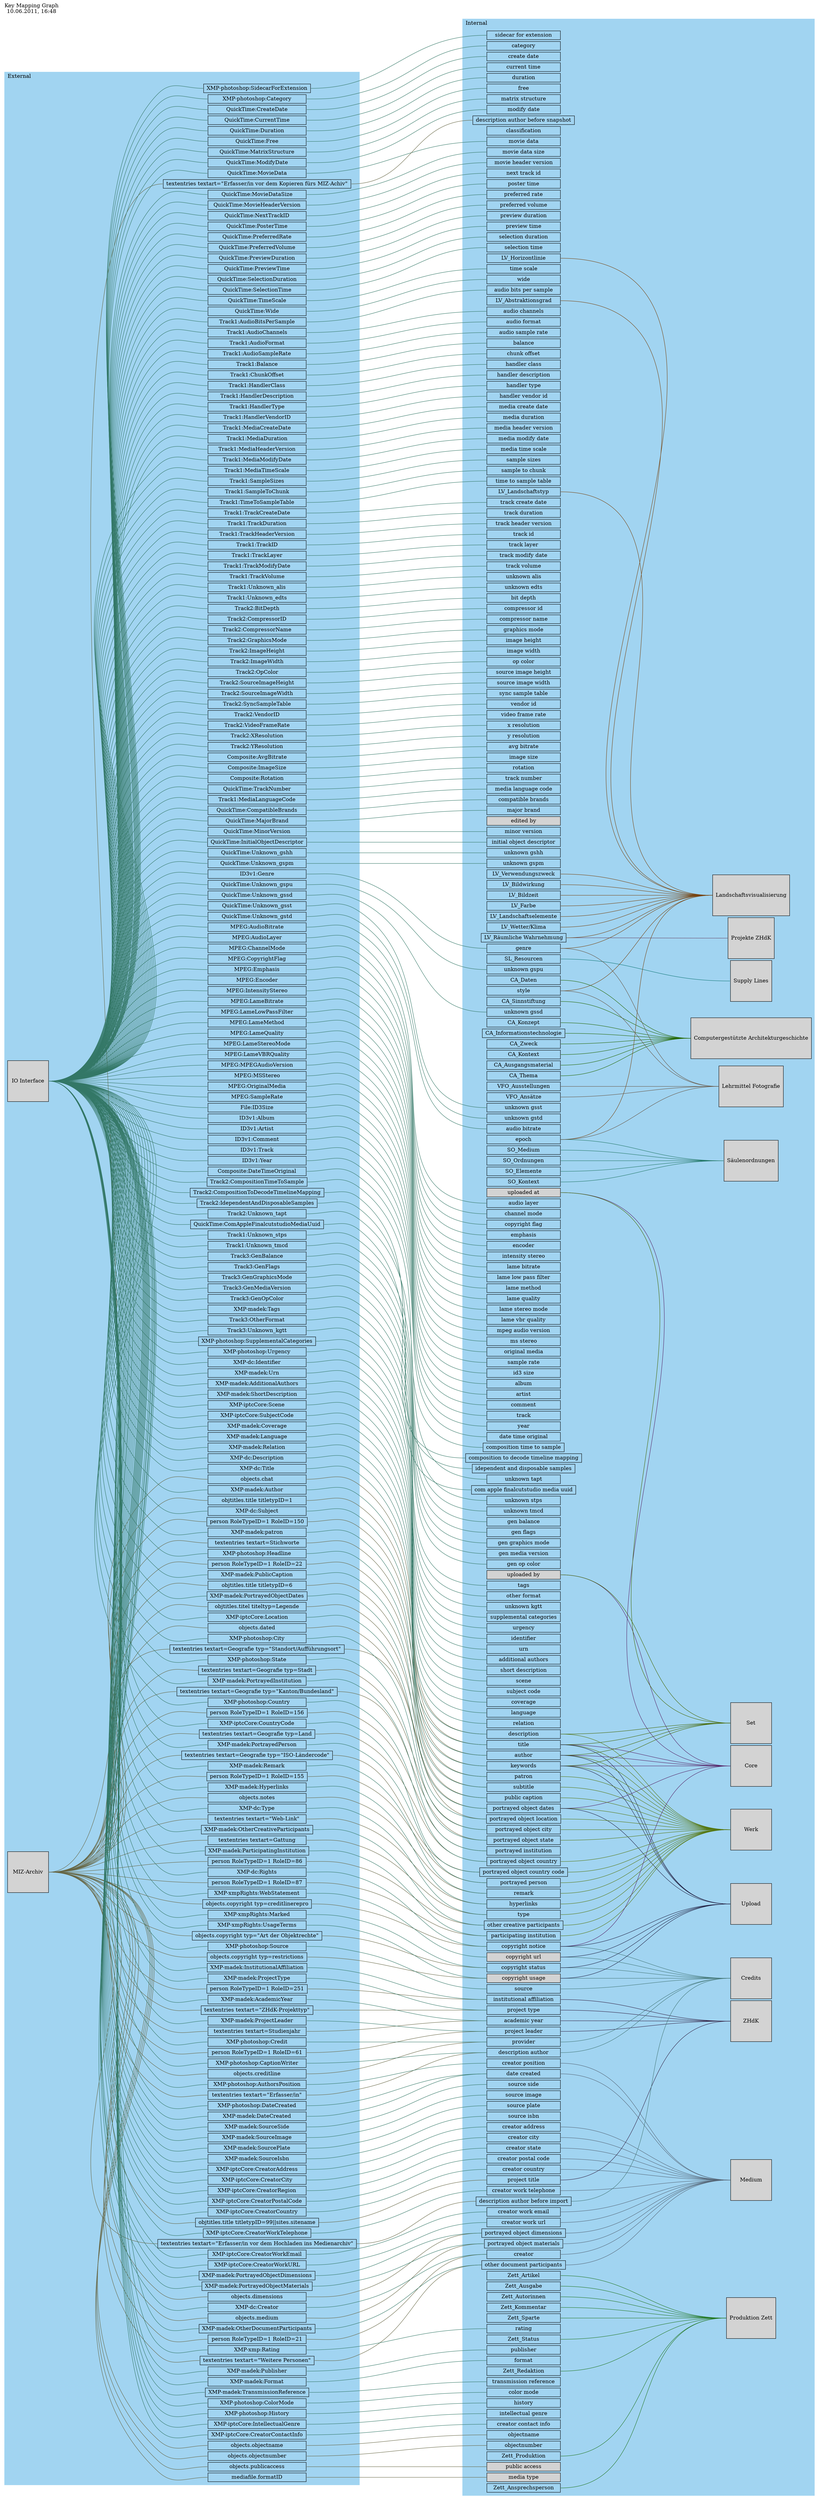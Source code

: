 digraph "MAdeK keymapping" {
    label = "Key Mapping Graph\n10.06.2011, 16:48"
    labelloc = t
    labeljust = l
    rankdir = LR
    nodesep = .075
    ranksep = 4.0
    style = filled

    subgraph cluster_internal {
        label = Internal
        color = "#A1D4F1"

        identifier [
            shape = box,
            height = 0,
            width = 2.7,
            style = ""
        ]

        urn [
            shape = box,
            height = 0,
            width = 2.7,
            style = ""
        ]

        title [
            shape = box,
            height = 0,
            width = 2.7,
            style = ""
        ]

        subtitle [
            shape = box,
            height = 0,
            width = 2.7,
            style = ""
        ]

        author [
            shape = box,
            height = 0,
            width = 2.7,
            style = ""
        ]

        "additional authors" [
            shape = box,
            height = 0,
            width = 2.7,
            style = ""
        ]

        "institutional affiliation" [
            shape = box,
            height = 0,
            width = 2.7,
            style = ""
        ]

        "portrayed object dates" [
            shape = box,
            height = 0,
            width = 2.7,
            style = ""
        ]

        keywords [
            shape = box,
            height = 0,
            width = 2.7,
            style = ""
        ]

        classification [
            shape = box,
            height = 0,
            width = 2.7,
            style = ""
        ]

        "portrayed object location" [
            shape = box,
            height = 0,
            width = 2.7,
            style = ""
        ]

        "portrayed object city" [
            shape = box,
            height = 0,
            width = 2.7,
            style = ""
        ]

        "portrayed object state" [
            shape = box,
            height = 0,
            width = 2.7,
            style = ""
        ]

        "portrayed object country" [
            shape = box,
            height = 0,
            width = 2.7,
            style = ""
        ]

        "portrayed object country code" [
            shape = box,
            height = 0,
            width = 2.7,
            style = ""
        ]

        "portrayed person" [
            shape = box,
            height = 0,
            width = 2.7,
            style = ""
        ]

        "portrayed institution" [
            shape = box,
            height = 0,
            width = 2.7,
            style = ""
        ]

        "other creative participants" [
            shape = box,
            height = 0,
            width = 2.7,
            style = ""
        ]

        "other document participants" [
            shape = box,
            height = 0,
            width = 2.7,
            style = ""
        ]

        "participating institution" [
            shape = box,
            height = 0,
            width = 2.7,
            style = ""
        ]

        patron [
            shape = box,
            height = 0,
            width = 2.7,
            style = ""
        ]

        "academic year" [
            shape = box,
            height = 0,
            width = 2.7,
            style = ""
        ]

        "project leader" [
            shape = box,
            height = 0,
            width = 2.7,
            style = ""
        ]

        "project type" [
            shape = box,
            height = 0,
            width = 2.7,
            style = ""
        ]

        description [
            shape = box,
            height = 0,
            width = 2.7,
            style = ""
        ]

        "short description" [
            shape = box,
            height = 0,
            width = 2.7,
            style = ""
        ]

        "public caption" [
            shape = box,
            height = 0,
            width = 2.7,
            style = ""
        ]

        remark [
            shape = box,
            height = 0,
            width = 2.7,
            style = ""
        ]

        hyperlinks [
            shape = box,
            height = 0,
            width = 2.7,
            style = ""
        ]

        tags [
            shape = box,
            height = 0,
            width = 2.7,
            style = ""
        ]

        type [
            shape = box,
            height = 0,
            width = 2.7,
            style = ""
        ]

        scene [
            shape = box,
            height = 0,
            width = 2.7,
            style = ""
        ]

        "subject code" [
            shape = box,
            height = 0,
            width = 2.7,
            style = ""
        ]

        coverage [
            shape = box,
            height = 0,
            width = 2.7,
            style = ""
        ]

        language [
            shape = box,
            height = 0,
            width = 2.7,
            style = ""
        ]

        relation [
            shape = box,
            height = 0,
            width = 2.7,
            style = ""
        ]

        creator [
            shape = box,
            height = 0,
            width = 2.7,
            style = ""
        ]

        "creator address" [
            shape = box,
            height = 0,
            width = 2.7,
            style = ""
        ]

        "creator city" [
            shape = box,
            height = 0,
            width = 2.7,
            style = ""
        ]

        "creator state" [
            shape = box,
            height = 0,
            width = 2.7,
            style = ""
        ]

        "creator postal code" [
            shape = box,
            height = 0,
            width = 2.7,
            style = ""
        ]

        "creator country" [
            shape = box,
            height = 0,
            width = 2.7,
            style = ""
        ]

        "creator work telephone" [
            shape = box,
            height = 0,
            width = 2.7,
            style = ""
        ]

        "creator work email" [
            shape = box,
            height = 0,
            width = 2.7,
            style = ""
        ]

        "creator work url" [
            shape = box,
            height = 0,
            width = 2.7,
            style = ""
        ]

        "creator position" [
            shape = box,
            height = 0,
            width = 2.7,
            style = ""
        ]

        source [
            shape = box,
            height = 0,
            width = 2.7,
            style = ""
        ]

        "source side" [
            shape = box,
            height = 0,
            width = 2.7,
            style = ""
        ]

        "source image" [
            shape = box,
            height = 0,
            width = 2.7,
            style = ""
        ]

        "source plate" [
            shape = box,
            height = 0,
            width = 2.7,
            style = ""
        ]

        "source isbn" [
            shape = box,
            height = 0,
            width = 2.7,
            style = ""
        ]

        "copyright notice" [
            shape = box,
            height = 0,
            width = 2.7,
            style = ""
        ]

        "copyright status" [
            shape = box,
            height = 0,
            width = 2.7,
            style = ""
        ]

        "copyright usage" [
            shape = box,
            height = 0,
            width = 2.7,
            style = filled
        ]

        "copyright url" [
            shape = box,
            height = 0,
            width = 2.7,
            style = filled
        ]

        provider [
            shape = box,
            height = 0,
            width = 2.7,
            style = ""
        ]

        "portrayed object dimensions" [
            shape = box,
            height = 0,
            width = 2.7,
            style = ""
        ]

        "portrayed object materials" [
            shape = box,
            height = 0,
            width = 2.7,
            style = ""
        ]

        rating [
            shape = box,
            height = 0,
            width = 2.7,
            style = ""
        ]

        "uploaded by" [
            shape = box,
            height = 0,
            width = 2.7,
            style = filled
        ]

        "uploaded at" [
            shape = box,
            height = 0,
            width = 2.7,
            style = filled
        ]

        "description author" [
            shape = box,
            height = 0,
            width = 2.7,
            style = ""
        ]

        publisher [
            shape = box,
            height = 0,
            width = 2.7,
            style = ""
        ]

        format [
            shape = box,
            height = 0,
            width = 2.7,
            style = ""
        ]

        "date created" [
            shape = box,
            height = 0,
            width = 2.7,
            style = ""
        ]

        "transmission reference" [
            shape = box,
            height = 0,
            width = 2.7,
            style = ""
        ]

        objectnumber [
            shape = box,
            height = 0,
            width = 2.7,
            style = ""
        ]

        objectname [
            shape = box,
            height = 0,
            width = 2.7,
            style = ""
        ]

        "color mode" [
            shape = box,
            height = 0,
            width = 2.7,
            style = ""
        ]

        history [
            shape = box,
            height = 0,
            width = 2.7,
            style = ""
        ]

        "intellectual genre" [
            shape = box,
            height = 0,
            width = 2.7,
            style = ""
        ]

        "creator contact info" [
            shape = box,
            height = 0,
            width = 2.7,
            style = ""
        ]

        "project title" [
            shape = box,
            height = 0,
            width = 2.7,
            style = ""
        ]

        "public access" [
            shape = box,
            height = 0,
            width = 2.7,
            style = filled
        ]

        "edited by" [
            shape = box,
            height = 0,
            width = 2.7,
            style = filled
        ]

        "media type" [
            shape = box,
            height = 0,
            width = 2.7,
            style = filled
        ]

        "description author before import" [
            shape = box,
            height = 0,
            width = 2.7,
            style = ""
        ]

        "description author before snapshot" [
            shape = box,
            height = 0,
            width = 2.7,
            style = ""
        ]

        "sidecar for extension" [
            shape = box,
            height = 0,
            width = 2.7,
            style = ""
        ]

        LV_Landschaftstyp [
            shape = box,
            height = 0,
            width = 2.7,
            style = ""
        ]

        LV_Verwendungszweck [
            shape = box,
            height = 0,
            width = 2.7,
            style = ""
        ]

        LV_Bildwirkung [
            shape = box,
            height = 0,
            width = 2.7,
            style = ""
        ]

        LV_Bildzeit [
            shape = box,
            height = 0,
            width = 2.7,
            style = ""
        ]

        LV_Farbe [
            shape = box,
            height = 0,
            width = 2.7,
            style = ""
        ]

        LV_Landschaftselemente [
            shape = box,
            height = 0,
            width = 2.7,
            style = ""
        ]

        "LV_Wetter/Klima" [
            shape = box,
            height = 0,
            width = 2.7,
            style = ""
        ]

        LV_Horizontlinie [
            shape = box,
            height = 0,
            width = 2.7,
            style = ""
        ]

        "LV_Räumliche Wahrnehmung" [
            shape = box,
            height = 0,
            width = 2.7,
            style = ""
        ]

        LV_Abstraktionsgrad [
            shape = box,
            height = 0,
            width = 2.7,
            style = ""
        ]

        category [
            shape = box,
            height = 0,
            width = 2.7,
            style = ""
        ]

        SL_Resourcen [
            shape = box,
            height = 0,
            width = 2.7,
            style = ""
        ]

        SO_Ordnungen [
            shape = box,
            height = 0,
            width = 2.7,
            style = ""
        ]

        CA_Konzept [
            shape = box,
            height = 0,
            width = 2.7,
            style = ""
        ]

        CA_Informationstechnologie [
            shape = box,
            height = 0,
            width = 2.7,
            style = ""
        ]

        CA_Zweck [
            shape = box,
            height = 0,
            width = 2.7,
            style = ""
        ]

        CA_Thema [
            shape = box,
            height = 0,
            width = 2.7,
            style = ""
        ]

        CA_Kontext [
            shape = box,
            height = 0,
            width = 2.7,
            style = ""
        ]

        CA_Ausgangsmaterial [
            shape = box,
            height = 0,
            width = 2.7,
            style = ""
        ]

        CA_Daten [
            shape = box,
            height = 0,
            width = 2.7,
            style = ""
        ]

        CA_Sinnstiftung [
            shape = box,
            height = 0,
            width = 2.7,
            style = ""
        ]

        epoch [
            shape = box,
            height = 0,
            width = 2.7,
            style = ""
        ]

        SO_Elemente [
            shape = box,
            height = 0,
            width = 2.7,
            style = ""
        ]

        SO_Kontext [
            shape = box,
            height = 0,
            width = 2.7,
            style = ""
        ]

        SO_Medium [
            shape = box,
            height = 0,
            width = 2.7,
            style = ""
        ]

        "VFO_Ansätze" [
            shape = box,
            height = 0,
            width = 2.7,
            style = ""
        ]

        VFO_Ausstellungen [
            shape = box,
            height = 0,
            width = 2.7,
            style = ""
        ]

        "create date" [
            shape = box,
            height = 0,
            width = 2.7,
            style = ""
        ]

        "current time" [
            shape = box,
            height = 0,
            width = 2.7,
            style = ""
        ]

        duration [
            shape = box,
            height = 0,
            width = 2.7,
            style = ""
        ]

        free [
            shape = box,
            height = 0,
            width = 2.7,
            style = ""
        ]

        "matrix structure" [
            shape = box,
            height = 0,
            width = 2.7,
            style = ""
        ]

        "modify date" [
            shape = box,
            height = 0,
            width = 2.7,
            style = ""
        ]

        "movie data" [
            shape = box,
            height = 0,
            width = 2.7,
            style = ""
        ]

        "movie data size" [
            shape = box,
            height = 0,
            width = 2.7,
            style = ""
        ]

        "movie header version" [
            shape = box,
            height = 0,
            width = 2.7,
            style = ""
        ]

        "next track id" [
            shape = box,
            height = 0,
            width = 2.7,
            style = ""
        ]

        "poster time" [
            shape = box,
            height = 0,
            width = 2.7,
            style = ""
        ]

        "preferred rate" [
            shape = box,
            height = 0,
            width = 2.7,
            style = ""
        ]

        "preferred volume" [
            shape = box,
            height = 0,
            width = 2.7,
            style = ""
        ]

        "preview duration" [
            shape = box,
            height = 0,
            width = 2.7,
            style = ""
        ]

        "preview time" [
            shape = box,
            height = 0,
            width = 2.7,
            style = ""
        ]

        "selection duration" [
            shape = box,
            height = 0,
            width = 2.7,
            style = ""
        ]

        "selection time" [
            shape = box,
            height = 0,
            width = 2.7,
            style = ""
        ]

        "time scale" [
            shape = box,
            height = 0,
            width = 2.7,
            style = ""
        ]

        wide [
            shape = box,
            height = 0,
            width = 2.7,
            style = ""
        ]

        "audio bits per sample" [
            shape = box,
            height = 0,
            width = 2.7,
            style = ""
        ]

        "audio channels" [
            shape = box,
            height = 0,
            width = 2.7,
            style = ""
        ]

        "audio format" [
            shape = box,
            height = 0,
            width = 2.7,
            style = ""
        ]

        "audio sample rate" [
            shape = box,
            height = 0,
            width = 2.7,
            style = ""
        ]

        balance [
            shape = box,
            height = 0,
            width = 2.7,
            style = ""
        ]

        "chunk offset" [
            shape = box,
            height = 0,
            width = 2.7,
            style = ""
        ]

        "handler class" [
            shape = box,
            height = 0,
            width = 2.7,
            style = ""
        ]

        "handler description" [
            shape = box,
            height = 0,
            width = 2.7,
            style = ""
        ]

        "handler type" [
            shape = box,
            height = 0,
            width = 2.7,
            style = ""
        ]

        "handler vendor id" [
            shape = box,
            height = 0,
            width = 2.7,
            style = ""
        ]

        "media create date" [
            shape = box,
            height = 0,
            width = 2.7,
            style = ""
        ]

        "media duration" [
            shape = box,
            height = 0,
            width = 2.7,
            style = ""
        ]

        "media header version" [
            shape = box,
            height = 0,
            width = 2.7,
            style = ""
        ]

        "media modify date" [
            shape = box,
            height = 0,
            width = 2.7,
            style = ""
        ]

        "media time scale" [
            shape = box,
            height = 0,
            width = 2.7,
            style = ""
        ]

        "sample sizes" [
            shape = box,
            height = 0,
            width = 2.7,
            style = ""
        ]

        "sample to chunk" [
            shape = box,
            height = 0,
            width = 2.7,
            style = ""
        ]

        "time to sample table" [
            shape = box,
            height = 0,
            width = 2.7,
            style = ""
        ]

        "track create date" [
            shape = box,
            height = 0,
            width = 2.7,
            style = ""
        ]

        "track duration" [
            shape = box,
            height = 0,
            width = 2.7,
            style = ""
        ]

        "track header version" [
            shape = box,
            height = 0,
            width = 2.7,
            style = ""
        ]

        "track id" [
            shape = box,
            height = 0,
            width = 2.7,
            style = ""
        ]

        "track layer" [
            shape = box,
            height = 0,
            width = 2.7,
            style = ""
        ]

        "track modify date" [
            shape = box,
            height = 0,
            width = 2.7,
            style = ""
        ]

        "track volume" [
            shape = box,
            height = 0,
            width = 2.7,
            style = ""
        ]

        "unknown alis" [
            shape = box,
            height = 0,
            width = 2.7,
            style = ""
        ]

        "unknown edts" [
            shape = box,
            height = 0,
            width = 2.7,
            style = ""
        ]

        "bit depth" [
            shape = box,
            height = 0,
            width = 2.7,
            style = ""
        ]

        "compressor id" [
            shape = box,
            height = 0,
            width = 2.7,
            style = ""
        ]

        "compressor name" [
            shape = box,
            height = 0,
            width = 2.7,
            style = ""
        ]

        "graphics mode" [
            shape = box,
            height = 0,
            width = 2.7,
            style = ""
        ]

        "image height" [
            shape = box,
            height = 0,
            width = 2.7,
            style = ""
        ]

        "image width" [
            shape = box,
            height = 0,
            width = 2.7,
            style = ""
        ]

        "op color" [
            shape = box,
            height = 0,
            width = 2.7,
            style = ""
        ]

        "source image height" [
            shape = box,
            height = 0,
            width = 2.7,
            style = ""
        ]

        "source image width" [
            shape = box,
            height = 0,
            width = 2.7,
            style = ""
        ]

        "sync sample table" [
            shape = box,
            height = 0,
            width = 2.7,
            style = ""
        ]

        "vendor id" [
            shape = box,
            height = 0,
            width = 2.7,
            style = ""
        ]

        "video frame rate" [
            shape = box,
            height = 0,
            width = 2.7,
            style = ""
        ]

        "x resolution" [
            shape = box,
            height = 0,
            width = 2.7,
            style = ""
        ]

        "y resolution" [
            shape = box,
            height = 0,
            width = 2.7,
            style = ""
        ]

        "avg bitrate" [
            shape = box,
            height = 0,
            width = 2.7,
            style = ""
        ]

        "image size" [
            shape = box,
            height = 0,
            width = 2.7,
            style = ""
        ]

        rotation [
            shape = box,
            height = 0,
            width = 2.7,
            style = ""
        ]

        "track number" [
            shape = box,
            height = 0,
            width = 2.7,
            style = ""
        ]

        "media language code" [
            shape = box,
            height = 0,
            width = 2.7,
            style = ""
        ]

        "compatible brands" [
            shape = box,
            height = 0,
            width = 2.7,
            style = ""
        ]

        "major brand" [
            shape = box,
            height = 0,
            width = 2.7,
            style = ""
        ]

        "minor version" [
            shape = box,
            height = 0,
            width = 2.7,
            style = ""
        ]

        "initial object descriptor" [
            shape = box,
            height = 0,
            width = 2.7,
            style = ""
        ]

        "unknown gshh" [
            shape = box,
            height = 0,
            width = 2.7,
            style = ""
        ]

        "unknown gspm" [
            shape = box,
            height = 0,
            width = 2.7,
            style = ""
        ]

        "unknown gspu" [
            shape = box,
            height = 0,
            width = 2.7,
            style = ""
        ]

        "unknown gssd" [
            shape = box,
            height = 0,
            width = 2.7,
            style = ""
        ]

        "unknown gsst" [
            shape = box,
            height = 0,
            width = 2.7,
            style = ""
        ]

        "unknown gstd" [
            shape = box,
            height = 0,
            width = 2.7,
            style = ""
        ]

        "audio bitrate" [
            shape = box,
            height = 0,
            width = 2.7,
            style = ""
        ]

        "audio layer" [
            shape = box,
            height = 0,
            width = 2.7,
            style = ""
        ]

        "channel mode" [
            shape = box,
            height = 0,
            width = 2.7,
            style = ""
        ]

        "copyright flag" [
            shape = box,
            height = 0,
            width = 2.7,
            style = ""
        ]

        emphasis [
            shape = box,
            height = 0,
            width = 2.7,
            style = ""
        ]

        encoder [
            shape = box,
            height = 0,
            width = 2.7,
            style = ""
        ]

        "intensity stereo" [
            shape = box,
            height = 0,
            width = 2.7,
            style = ""
        ]

        "lame bitrate" [
            shape = box,
            height = 0,
            width = 2.7,
            style = ""
        ]

        "lame low pass filter" [
            shape = box,
            height = 0,
            width = 2.7,
            style = ""
        ]

        "lame method" [
            shape = box,
            height = 0,
            width = 2.7,
            style = ""
        ]

        "lame quality" [
            shape = box,
            height = 0,
            width = 2.7,
            style = ""
        ]

        "lame stereo mode" [
            shape = box,
            height = 0,
            width = 2.7,
            style = ""
        ]

        "lame vbr quality" [
            shape = box,
            height = 0,
            width = 2.7,
            style = ""
        ]

        "mpeg audio version" [
            shape = box,
            height = 0,
            width = 2.7,
            style = ""
        ]

        "ms stereo" [
            shape = box,
            height = 0,
            width = 2.7,
            style = ""
        ]

        "original media" [
            shape = box,
            height = 0,
            width = 2.7,
            style = ""
        ]

        "sample rate" [
            shape = box,
            height = 0,
            width = 2.7,
            style = ""
        ]

        "id3 size" [
            shape = box,
            height = 0,
            width = 2.7,
            style = ""
        ]

        album [
            shape = box,
            height = 0,
            width = 2.7,
            style = ""
        ]

        artist [
            shape = box,
            height = 0,
            width = 2.7,
            style = ""
        ]

        comment [
            shape = box,
            height = 0,
            width = 2.7,
            style = ""
        ]

        genre [
            shape = box,
            height = 0,
            width = 2.7,
            style = ""
        ]

        track [
            shape = box,
            height = 0,
            width = 2.7,
            style = ""
        ]

        year [
            shape = box,
            height = 0,
            width = 2.7,
            style = ""
        ]

        "date time original" [
            shape = box,
            height = 0,
            width = 2.7,
            style = ""
        ]

        style [
            shape = box,
            height = 0,
            width = 2.7,
            style = ""
        ]

        Zett_Ansprechsperson [
            shape = box,
            height = 0,
            width = 2.7,
            style = ""
        ]

        Zett_Artikel [
            shape = box,
            height = 0,
            width = 2.7,
            style = ""
        ]

        Zett_Ausgabe [
            shape = box,
            height = 0,
            width = 2.7,
            style = ""
        ]

        Zett_Autorinnen [
            shape = box,
            height = 0,
            width = 2.7,
            style = ""
        ]

        Zett_Kommentar [
            shape = box,
            height = 0,
            width = 2.7,
            style = ""
        ]

        Zett_Sparte [
            shape = box,
            height = 0,
            width = 2.7,
            style = ""
        ]

        Zett_Status [
            shape = box,
            height = 0,
            width = 2.7,
            style = ""
        ]

        Zett_Redaktion [
            shape = box,
            height = 0,
            width = 2.7,
            style = ""
        ]

        Zett_Produktion [
            shape = box,
            height = 0,
            width = 2.7,
            style = ""
        ]

        "composition time to sample" [
            shape = box,
            height = 0,
            width = 2.7,
            style = ""
        ]

        "composition to decode timeline mapping" [
            shape = box,
            height = 0,
            width = 2.7,
            style = ""
        ]

        "idependent and disposable samples" [
            shape = box,
            height = 0,
            width = 2.7,
            style = ""
        ]

        "unknown tapt" [
            shape = box,
            height = 0,
            width = 2.7,
            style = ""
        ]

        "com apple finalcutstudio media uuid" [
            shape = box,
            height = 0,
            width = 2.7,
            style = ""
        ]

        "unknown stps" [
            shape = box,
            height = 0,
            width = 2.7,
            style = ""
        ]

        "unknown tmcd" [
            shape = box,
            height = 0,
            width = 2.7,
            style = ""
        ]

        "gen balance" [
            shape = box,
            height = 0,
            width = 2.7,
            style = ""
        ]

        "gen flags" [
            shape = box,
            height = 0,
            width = 2.7,
            style = ""
        ]

        "gen graphics mode" [
            shape = box,
            height = 0,
            width = 2.7,
            style = ""
        ]

        "gen media version" [
            shape = box,
            height = 0,
            width = 2.7,
            style = ""
        ]

        "gen op color" [
            shape = box,
            height = 0,
            width = 2.7,
            style = ""
        ]

        "other format" [
            shape = box,
            height = 0,
            width = 2.7,
            style = ""
        ]

        "unknown kgtt" [
            shape = box,
            height = 0,
            width = 2.7,
            style = ""
        ]

        "supplemental categories" [
            shape = box,
            height = 0,
            width = 2.7,
            style = ""
        ]

        urgency [
            shape = box,
            height = 0,
            width = 2.7,
            style = ""
        ]

        Core [
            shape = box,
            height = 1.5,
            width = 1.5,
            style = filled
        ]

        title -> Core [
            arrowhead = none,
            headport = w,
            color = "#552266",
            arrowtail = none,
            tailport = e
        ]

        author -> Core [
            arrowhead = none,
            headport = w,
            color = "#552266",
            arrowtail = none,
            tailport = e
        ]

        "portrayed object dates" -> Core [
            arrowhead = none,
            headport = w,
            color = "#552266",
            arrowtail = none,
            tailport = e
        ]

        keywords -> Core [
            arrowhead = none,
            headport = w,
            color = "#552266",
            arrowtail = none,
            tailport = e
        ]

        "copyright notice" -> Core [
            arrowhead = none,
            headport = w,
            color = "#552266",
            arrowtail = none,
            tailport = e
        ]

        "uploaded by" -> Core [
            arrowhead = none,
            headport = w,
            color = "#552266",
            arrowtail = none,
            tailport = e
        ]

        "uploaded at" -> Core [
            arrowhead = none,
            headport = w,
            color = "#552266",
            arrowtail = none,
            tailport = e
        ]

        Werk [
            shape = box,
            height = 1.5,
            width = 1.5,
            style = filled
        ]

        title -> Werk [
            arrowhead = none,
            headport = w,
            color = "#557711",
            arrowtail = none,
            tailport = e
        ]

        subtitle -> Werk [
            arrowhead = none,
            headport = w,
            color = "#557711",
            arrowtail = none,
            tailport = e
        ]

        author -> Werk [
            arrowhead = none,
            headport = w,
            color = "#557711",
            arrowtail = none,
            tailport = e
        ]

        "portrayed object dates" -> Werk [
            arrowhead = none,
            headport = w,
            color = "#557711",
            arrowtail = none,
            tailport = e
        ]

        keywords -> Werk [
            arrowhead = none,
            headport = w,
            color = "#557711",
            arrowtail = none,
            tailport = e
        ]

        type -> Werk [
            arrowhead = none,
            headport = w,
            color = "#557711",
            arrowtail = none,
            tailport = e
        ]

        "public caption" -> Werk [
            arrowhead = none,
            headport = w,
            color = "#557711",
            arrowtail = none,
            tailport = e
        ]

        description -> Werk [
            arrowhead = none,
            headport = w,
            color = "#557711",
            arrowtail = none,
            tailport = e
        ]

        remark -> Werk [
            arrowhead = none,
            headport = w,
            color = "#557711",
            arrowtail = none,
            tailport = e
        ]

        hyperlinks -> Werk [
            arrowhead = none,
            headport = w,
            color = "#557711",
            arrowtail = none,
            tailport = e
        ]

        "portrayed object location" -> Werk [
            arrowhead = none,
            headport = w,
            color = "#557711",
            arrowtail = none,
            tailport = e
        ]

        "portrayed object city" -> Werk [
            arrowhead = none,
            headport = w,
            color = "#557711",
            arrowtail = none,
            tailport = e
        ]

        "portrayed object state" -> Werk [
            arrowhead = none,
            headport = w,
            color = "#557711",
            arrowtail = none,
            tailport = e
        ]

        "portrayed object country" -> Werk [
            arrowhead = none,
            headport = w,
            color = "#557711",
            arrowtail = none,
            tailport = e
        ]

        "portrayed object country code" -> Werk [
            arrowhead = none,
            headport = w,
            color = "#557711",
            arrowtail = none,
            tailport = e
        ]

        "other creative participants" -> Werk [
            arrowhead = none,
            headport = w,
            color = "#557711",
            arrowtail = none,
            tailport = e
        ]

        "portrayed person" -> Werk [
            arrowhead = none,
            headport = w,
            color = "#557711",
            arrowtail = none,
            tailport = e
        ]

        "participating institution" -> Werk [
            arrowhead = none,
            headport = w,
            color = "#557711",
            arrowtail = none,
            tailport = e
        ]

        patron -> Werk [
            arrowhead = none,
            headport = w,
            color = "#557711",
            arrowtail = none,
            tailport = e
        ]

        Medium [
            shape = box,
            height = 1.5,
            width = 1.5,
            style = filled
        ]

        creator -> Medium [
            arrowhead = none,
            headport = w,
            color = "#556677",
            arrowtail = none,
            tailport = e
        ]

        "creator address" -> Medium [
            arrowhead = none,
            headport = w,
            color = "#556677",
            arrowtail = none,
            tailport = e
        ]

        "creator city" -> Medium [
            arrowhead = none,
            headport = w,
            color = "#556677",
            arrowtail = none,
            tailport = e
        ]

        "creator state" -> Medium [
            arrowhead = none,
            headport = w,
            color = "#556677",
            arrowtail = none,
            tailport = e
        ]

        "creator postal code" -> Medium [
            arrowhead = none,
            headport = w,
            color = "#556677",
            arrowtail = none,
            tailport = e
        ]

        "creator country" -> Medium [
            arrowhead = none,
            headport = w,
            color = "#556677",
            arrowtail = none,
            tailport = e
        ]

        "creator work telephone" -> Medium [
            arrowhead = none,
            headport = w,
            color = "#556677",
            arrowtail = none,
            tailport = e
        ]

        "creator work email" -> Medium [
            arrowhead = none,
            headport = w,
            color = "#556677",
            arrowtail = none,
            tailport = e
        ]

        "creator work url" -> Medium [
            arrowhead = none,
            headport = w,
            color = "#556677",
            arrowtail = none,
            tailport = e
        ]

        "creator position" -> Medium [
            arrowhead = none,
            headport = w,
            color = "#556677",
            arrowtail = none,
            tailport = e
        ]

        "other document participants" -> Medium [
            arrowhead = none,
            headport = w,
            color = "#556677",
            arrowtail = none,
            tailport = e
        ]

        "date created" -> Medium [
            arrowhead = none,
            headport = w,
            color = "#556677",
            arrowtail = none,
            tailport = e
        ]

        "portrayed object dimensions" -> Medium [
            arrowhead = none,
            headport = w,
            color = "#556677",
            arrowtail = none,
            tailport = e
        ]

        "portrayed object materials" -> Medium [
            arrowhead = none,
            headport = w,
            color = "#556677",
            arrowtail = none,
            tailport = e
        ]

        Set [
            shape = box,
            height = 1.5,
            width = 1.5,
            style = filled
        ]

        title -> Set [
            arrowhead = none,
            headport = w,
            color = "#446600",
            arrowtail = none,
            tailport = e
        ]

        author -> Set [
            arrowhead = none,
            headport = w,
            color = "#446600",
            arrowtail = none,
            tailport = e
        ]

        keywords -> Set [
            arrowhead = none,
            headport = w,
            color = "#446600",
            arrowtail = none,
            tailport = e
        ]

        description -> Set [
            arrowhead = none,
            headport = w,
            color = "#446600",
            arrowtail = none,
            tailport = e
        ]

        "uploaded by" -> Set [
            arrowhead = none,
            headport = w,
            color = "#446600",
            arrowtail = none,
            tailport = e
        ]

        "uploaded at" -> Set [
            arrowhead = none,
            headport = w,
            color = "#446600",
            arrowtail = none,
            tailport = e
        ]

        Credits [
            shape = box,
            height = 1.5,
            width = 1.5,
            style = filled
        ]

        "copyright notice" -> Credits [
            arrowhead = none,
            headport = w,
            color = "#447777",
            arrowtail = none,
            tailport = e
        ]

        "copyright status" -> Credits [
            arrowhead = none,
            headport = w,
            color = "#447777",
            arrowtail = none,
            tailport = e
        ]

        "copyright usage" -> Credits [
            arrowhead = none,
            headport = w,
            color = "#447777",
            arrowtail = none,
            tailport = e
        ]

        "copyright url" -> Credits [
            arrowhead = none,
            headport = w,
            color = "#447777",
            arrowtail = none,
            tailport = e
        ]

        source -> Credits [
            arrowhead = none,
            headport = w,
            color = "#447777",
            arrowtail = none,
            tailport = e
        ]

        provider -> Credits [
            arrowhead = none,
            headport = w,
            color = "#447777",
            arrowtail = none,
            tailport = e
        ]

        "description author" -> Credits [
            arrowhead = none,
            headport = w,
            color = "#447777",
            arrowtail = none,
            tailport = e
        ]

        "description author before import" -> Credits [
            arrowhead = none,
            headport = w,
            color = "#447777",
            arrowtail = none,
            tailport = e
        ]

        Upload [
            shape = box,
            height = 1.5,
            width = 1.5,
            style = filled
        ]

        title -> Upload [
            arrowhead = none,
            headport = w,
            color = "#222244",
            arrowtail = none,
            tailport = e
        ]

        author -> Upload [
            arrowhead = none,
            headport = w,
            color = "#222244",
            arrowtail = none,
            tailport = e
        ]

        "portrayed object dates" -> Upload [
            arrowhead = none,
            headport = w,
            color = "#222244",
            arrowtail = none,
            tailport = e
        ]

        keywords -> Upload [
            arrowhead = none,
            headport = w,
            color = "#222244",
            arrowtail = none,
            tailport = e
        ]

        "copyright notice" -> Upload [
            arrowhead = none,
            headport = w,
            color = "#222244",
            arrowtail = none,
            tailport = e
        ]

        "copyright status" -> Upload [
            arrowhead = none,
            headport = w,
            color = "#222244",
            arrowtail = none,
            tailport = e
        ]

        "copyright usage" -> Upload [
            arrowhead = none,
            headport = w,
            color = "#222244",
            arrowtail = none,
            tailport = e
        ]

        "copyright url" -> Upload [
            arrowhead = none,
            headport = w,
            color = "#222244",
            arrowtail = none,
            tailport = e
        ]

        ZHdK [
            shape = box,
            height = 1.5,
            width = 1.5,
            style = filled
        ]

        "institutional affiliation" -> ZHdK [
            arrowhead = none,
            headport = w,
            color = "#332244",
            arrowtail = none,
            tailport = e
        ]

        "project type" -> ZHdK [
            arrowhead = none,
            headport = w,
            color = "#332244",
            arrowtail = none,
            tailport = e
        ]

        "academic year" -> ZHdK [
            arrowhead = none,
            headport = w,
            color = "#332244",
            arrowtail = none,
            tailport = e
        ]

        "project title" -> ZHdK [
            arrowhead = none,
            headport = w,
            color = "#332244",
            arrowtail = none,
            tailport = e
        ]

        "project leader" -> ZHdK [
            arrowhead = none,
            headport = w,
            color = "#332244",
            arrowtail = none,
            tailport = e
        ]

        "Projekte ZHdK" [
            shape = box,
            height = 1.5,
            width = 1.5,
            style = filled
        ]

        "LV_Räumliche Wahrnehmung" -> "Projekte ZHdK" [
            arrowhead = none,
            headport = w,
            color = "#664466",
            arrowtail = none,
            tailport = e
        ]

        Landschaftsvisualisierung [
            shape = box,
            height = 1.5,
            width = 1.5,
            style = filled
        ]

        LV_Landschaftstyp -> Landschaftsvisualisierung [
            arrowhead = none,
            headport = w,
            color = "#774411",
            arrowtail = none,
            tailport = e
        ]

        LV_Verwendungszweck -> Landschaftsvisualisierung [
            arrowhead = none,
            headport = w,
            color = "#774411",
            arrowtail = none,
            tailport = e
        ]

        LV_Bildwirkung -> Landschaftsvisualisierung [
            arrowhead = none,
            headport = w,
            color = "#774411",
            arrowtail = none,
            tailport = e
        ]

        LV_Bildzeit -> Landschaftsvisualisierung [
            arrowhead = none,
            headport = w,
            color = "#774411",
            arrowtail = none,
            tailport = e
        ]

        LV_Farbe -> Landschaftsvisualisierung [
            arrowhead = none,
            headport = w,
            color = "#774411",
            arrowtail = none,
            tailport = e
        ]

        LV_Landschaftselemente -> Landschaftsvisualisierung [
            arrowhead = none,
            headport = w,
            color = "#774411",
            arrowtail = none,
            tailport = e
        ]

        "LV_Wetter/Klima" -> Landschaftsvisualisierung [
            arrowhead = none,
            headport = w,
            color = "#774411",
            arrowtail = none,
            tailport = e
        ]

        LV_Horizontlinie -> Landschaftsvisualisierung [
            arrowhead = none,
            headport = w,
            color = "#774411",
            arrowtail = none,
            tailport = e
        ]

        "LV_Räumliche Wahrnehmung" -> Landschaftsvisualisierung [
            arrowhead = none,
            headport = w,
            color = "#774411",
            arrowtail = none,
            tailport = e
        ]

        LV_Abstraktionsgrad -> Landschaftsvisualisierung [
            arrowhead = none,
            headport = w,
            color = "#774411",
            arrowtail = none,
            tailport = e
        ]

        epoch -> Landschaftsvisualisierung [
            arrowhead = none,
            headport = w,
            color = "#774411",
            arrowtail = none,
            tailport = e
        ]

        style -> Landschaftsvisualisierung [
            arrowhead = none,
            headport = w,
            color = "#774411",
            arrowtail = none,
            tailport = e
        ]

        genre -> Landschaftsvisualisierung [
            arrowhead = none,
            headport = w,
            color = "#774411",
            arrowtail = none,
            tailport = e
        ]

        "Supply Lines" [
            shape = box,
            height = 1.5,
            width = 1.5,
            style = filled
        ]

        SL_Resourcen -> "Supply Lines" [
            arrowhead = none,
            headport = w,
            color = "#117777",
            arrowtail = none,
            tailport = e
        ]

        "Säulenordnungen" [
            shape = box,
            height = 1.5,
            width = 1.5,
            style = filled
        ]

        SO_Ordnungen -> "Säulenordnungen" [
            arrowhead = none,
            headport = w,
            color = "#227766",
            arrowtail = none,
            tailport = e
        ]

        epoch -> "Säulenordnungen" [
            arrowhead = none,
            headport = w,
            color = "#227766",
            arrowtail = none,
            tailport = e
        ]

        SO_Elemente -> "Säulenordnungen" [
            arrowhead = none,
            headport = w,
            color = "#227766",
            arrowtail = none,
            tailport = e
        ]

        SO_Kontext -> "Säulenordnungen" [
            arrowhead = none,
            headport = w,
            color = "#227766",
            arrowtail = none,
            tailport = e
        ]

        SO_Medium -> "Säulenordnungen" [
            arrowhead = none,
            headport = w,
            color = "#227766",
            arrowtail = none,
            tailport = e
        ]

        "Computergestützte Architekturgeschichte" [
            shape = box,
            height = 1.5,
            width = 1.5,
            style = filled
        ]

        CA_Thema -> "Computergestützte Architekturgeschichte" [
            arrowhead = none,
            headport = w,
            color = "#226600",
            arrowtail = none,
            tailport = e
        ]

        CA_Zweck -> "Computergestützte Architekturgeschichte" [
            arrowhead = none,
            headport = w,
            color = "#226600",
            arrowtail = none,
            tailport = e
        ]

        CA_Kontext -> "Computergestützte Architekturgeschichte" [
            arrowhead = none,
            headport = w,
            color = "#226600",
            arrowtail = none,
            tailport = e
        ]

        CA_Ausgangsmaterial -> "Computergestützte Architekturgeschichte" [
            arrowhead = none,
            headport = w,
            color = "#226600",
            arrowtail = none,
            tailport = e
        ]

        CA_Informationstechnologie -> "Computergestützte Architekturgeschichte" [
            arrowhead = none,
            headport = w,
            color = "#226600",
            arrowtail = none,
            tailport = e
        ]

        CA_Daten -> "Computergestützte Architekturgeschichte" [
            arrowhead = none,
            headport = w,
            color = "#226600",
            arrowtail = none,
            tailport = e
        ]

        CA_Sinnstiftung -> "Computergestützte Architekturgeschichte" [
            arrowhead = none,
            headport = w,
            color = "#226600",
            arrowtail = none,
            tailport = e
        ]

        CA_Konzept -> "Computergestützte Architekturgeschichte" [
            arrowhead = none,
            headport = w,
            color = "#226600",
            arrowtail = none,
            tailport = e
        ]

        "Lehrmittel Fotografie" [
            shape = box,
            height = 1.5,
            width = 1.5,
            style = filled
        ]

        genre -> "Lehrmittel Fotografie" [
            arrowhead = none,
            headport = w,
            color = "#665544",
            arrowtail = none,
            tailport = e
        ]

        "VFO_Ansätze" -> "Lehrmittel Fotografie" [
            arrowhead = none,
            headport = w,
            color = "#665544",
            arrowtail = none,
            tailport = e
        ]

        style -> "Lehrmittel Fotografie" [
            arrowhead = none,
            headport = w,
            color = "#665544",
            arrowtail = none,
            tailport = e
        ]

        VFO_Ausstellungen -> "Lehrmittel Fotografie" [
            arrowhead = none,
            headport = w,
            color = "#665544",
            arrowtail = none,
            tailport = e
        ]

        epoch -> "Lehrmittel Fotografie" [
            arrowhead = none,
            headport = w,
            color = "#665544",
            arrowtail = none,
            tailport = e
        ]

        "Produktion Zett" [
            shape = box,
            height = 1.5,
            width = 1.5,
            style = filled
        ]

        Zett_Ausgabe -> "Produktion Zett" [
            arrowhead = none,
            headport = w,
            color = "#227722",
            arrowtail = none,
            tailport = e
        ]

        Zett_Sparte -> "Produktion Zett" [
            arrowhead = none,
            headport = w,
            color = "#227722",
            arrowtail = none,
            tailport = e
        ]

        Zett_Artikel -> "Produktion Zett" [
            arrowhead = none,
            headport = w,
            color = "#227722",
            arrowtail = none,
            tailport = e
        ]

        Zett_Autorinnen -> "Produktion Zett" [
            arrowhead = none,
            headport = w,
            color = "#227722",
            arrowtail = none,
            tailport = e
        ]

        Zett_Ansprechsperson -> "Produktion Zett" [
            arrowhead = none,
            headport = w,
            color = "#227722",
            arrowtail = none,
            tailport = e
        ]

        Zett_Redaktion -> "Produktion Zett" [
            arrowhead = none,
            headport = w,
            color = "#227722",
            arrowtail = none,
            tailport = e
        ]

        Zett_Produktion -> "Produktion Zett" [
            arrowhead = none,
            headport = w,
            color = "#227722",
            arrowtail = none,
            tailport = e
        ]

        Zett_Status -> "Produktion Zett" [
            arrowhead = none,
            headport = w,
            color = "#227722",
            arrowtail = none,
            tailport = e
        ]

        Zett_Kommentar -> "Produktion Zett" [
            arrowhead = none,
            headport = w,
            color = "#227722",
            arrowtail = none,
            tailport = e
        ]
    }

    subgraph cluster_external {
        label = External
        color = "#A1D4F1"

        "MIZ-Archiv" [
            shape = box,
            height = 1.5,
            width = 1.5,
            style = filled
        ]

        "IO Interface" [
            shape = box,
            height = 1.5,
            width = 1.5,
            style = filled
        ]

        "Composite:AvgBitrate" [
            shape = box,
            height = 0,
            width = 3.6
        ]

        "IO Interface" -> "Composite:AvgBitrate" [
            arrowhead = none,
            headport = w,
            color = "#337766",
            arrowtail = none,
            tailport = e
        ]

        "Composite:AvgBitrate" -> "avg bitrate" [
            arrowhead = none,
            headport = w,
            color = "#337766",
            arrowtail = none,
            tailport = e
        ]

        "Composite:DateTimeOriginal" [
            shape = box,
            height = 0,
            width = 3.6
        ]

        "IO Interface" -> "Composite:DateTimeOriginal" [
            arrowhead = none,
            headport = w,
            color = "#337766",
            arrowtail = none,
            tailport = e
        ]

        "Composite:DateTimeOriginal" -> "date time original" [
            arrowhead = none,
            headport = w,
            color = "#337766",
            arrowtail = none,
            tailport = e
        ]

        "Composite:ImageSize" [
            shape = box,
            height = 0,
            width = 3.6
        ]

        "IO Interface" -> "Composite:ImageSize" [
            arrowhead = none,
            headport = w,
            color = "#337766",
            arrowtail = none,
            tailport = e
        ]

        "Composite:ImageSize" -> "image size" [
            arrowhead = none,
            headport = w,
            color = "#337766",
            arrowtail = none,
            tailport = e
        ]

        "Composite:Rotation" [
            shape = box,
            height = 0,
            width = 3.6
        ]

        "IO Interface" -> "Composite:Rotation" [
            arrowhead = none,
            headport = w,
            color = "#337766",
            arrowtail = none,
            tailport = e
        ]

        "Composite:Rotation" -> rotation [
            arrowhead = none,
            headport = w,
            color = "#337766",
            arrowtail = none,
            tailport = e
        ]

        "File:ID3Size" [
            shape = box,
            height = 0,
            width = 3.6
        ]

        "IO Interface" -> "File:ID3Size" [
            arrowhead = none,
            headport = w,
            color = "#337766",
            arrowtail = none,
            tailport = e
        ]

        "File:ID3Size" -> "id3 size" [
            arrowhead = none,
            headport = w,
            color = "#337766",
            arrowtail = none,
            tailport = e
        ]

        "ID3v1:Album" [
            shape = box,
            height = 0,
            width = 3.6
        ]

        "IO Interface" -> "ID3v1:Album" [
            arrowhead = none,
            headport = w,
            color = "#337766",
            arrowtail = none,
            tailport = e
        ]

        "ID3v1:Album" -> album [
            arrowhead = none,
            headport = w,
            color = "#337766",
            arrowtail = none,
            tailport = e
        ]

        "ID3v1:Artist" [
            shape = box,
            height = 0,
            width = 3.6
        ]

        "IO Interface" -> "ID3v1:Artist" [
            arrowhead = none,
            headport = w,
            color = "#337766",
            arrowtail = none,
            tailport = e
        ]

        "ID3v1:Artist" -> artist [
            arrowhead = none,
            headport = w,
            color = "#337766",
            arrowtail = none,
            tailport = e
        ]

        "ID3v1:Comment" [
            shape = box,
            height = 0,
            width = 3.6
        ]

        "IO Interface" -> "ID3v1:Comment" [
            arrowhead = none,
            headport = w,
            color = "#337766",
            arrowtail = none,
            tailport = e
        ]

        "ID3v1:Comment" -> comment [
            arrowhead = none,
            headport = w,
            color = "#337766",
            arrowtail = none,
            tailport = e
        ]

        "ID3v1:Genre" [
            shape = box,
            height = 0,
            width = 3.6
        ]

        "IO Interface" -> "ID3v1:Genre" [
            arrowhead = none,
            headport = w,
            color = "#337766",
            arrowtail = none,
            tailport = e
        ]

        "ID3v1:Genre" -> genre [
            arrowhead = none,
            headport = w,
            color = "#337766",
            arrowtail = none,
            tailport = e
        ]

        "ID3v1:Track" [
            shape = box,
            height = 0,
            width = 3.6
        ]

        "IO Interface" -> "ID3v1:Track" [
            arrowhead = none,
            headport = w,
            color = "#337766",
            arrowtail = none,
            tailport = e
        ]

        "ID3v1:Track" -> track [
            arrowhead = none,
            headport = w,
            color = "#337766",
            arrowtail = none,
            tailport = e
        ]

        "ID3v1:Year" [
            shape = box,
            height = 0,
            width = 3.6
        ]

        "IO Interface" -> "ID3v1:Year" [
            arrowhead = none,
            headport = w,
            color = "#337766",
            arrowtail = none,
            tailport = e
        ]

        "ID3v1:Year" -> year [
            arrowhead = none,
            headport = w,
            color = "#337766",
            arrowtail = none,
            tailport = e
        ]

        "mediafile.formatID" [
            shape = box,
            height = 0,
            width = 3.6
        ]

        "MIZ-Archiv" -> "mediafile.formatID" [
            arrowhead = none,
            headport = w,
            color = "#666644",
            arrowtail = none,
            tailport = e
        ]

        "mediafile.formatID" -> "media type" [
            arrowhead = none,
            headport = w,
            color = "#666644",
            arrowtail = none,
            tailport = e
        ]

        "MPEG:AudioBitrate" [
            shape = box,
            height = 0,
            width = 3.6
        ]

        "IO Interface" -> "MPEG:AudioBitrate" [
            arrowhead = none,
            headport = w,
            color = "#337766",
            arrowtail = none,
            tailport = e
        ]

        "MPEG:AudioBitrate" -> "audio bitrate" [
            arrowhead = none,
            headport = w,
            color = "#337766",
            arrowtail = none,
            tailport = e
        ]

        "MPEG:AudioLayer" [
            shape = box,
            height = 0,
            width = 3.6
        ]

        "IO Interface" -> "MPEG:AudioLayer" [
            arrowhead = none,
            headport = w,
            color = "#337766",
            arrowtail = none,
            tailport = e
        ]

        "MPEG:AudioLayer" -> "audio layer" [
            arrowhead = none,
            headport = w,
            color = "#337766",
            arrowtail = none,
            tailport = e
        ]

        "MPEG:ChannelMode" [
            shape = box,
            height = 0,
            width = 3.6
        ]

        "IO Interface" -> "MPEG:ChannelMode" [
            arrowhead = none,
            headport = w,
            color = "#337766",
            arrowtail = none,
            tailport = e
        ]

        "MPEG:ChannelMode" -> "channel mode" [
            arrowhead = none,
            headport = w,
            color = "#337766",
            arrowtail = none,
            tailport = e
        ]

        "MPEG:CopyrightFlag" [
            shape = box,
            height = 0,
            width = 3.6
        ]

        "IO Interface" -> "MPEG:CopyrightFlag" [
            arrowhead = none,
            headport = w,
            color = "#337766",
            arrowtail = none,
            tailport = e
        ]

        "MPEG:CopyrightFlag" -> "copyright flag" [
            arrowhead = none,
            headport = w,
            color = "#337766",
            arrowtail = none,
            tailport = e
        ]

        "MPEG:Emphasis" [
            shape = box,
            height = 0,
            width = 3.6
        ]

        "IO Interface" -> "MPEG:Emphasis" [
            arrowhead = none,
            headport = w,
            color = "#337766",
            arrowtail = none,
            tailport = e
        ]

        "MPEG:Emphasis" -> emphasis [
            arrowhead = none,
            headport = w,
            color = "#337766",
            arrowtail = none,
            tailport = e
        ]

        "MPEG:Encoder" [
            shape = box,
            height = 0,
            width = 3.6
        ]

        "IO Interface" -> "MPEG:Encoder" [
            arrowhead = none,
            headport = w,
            color = "#337766",
            arrowtail = none,
            tailport = e
        ]

        "MPEG:Encoder" -> encoder [
            arrowhead = none,
            headport = w,
            color = "#337766",
            arrowtail = none,
            tailport = e
        ]

        "MPEG:IntensityStereo" [
            shape = box,
            height = 0,
            width = 3.6
        ]

        "IO Interface" -> "MPEG:IntensityStereo" [
            arrowhead = none,
            headport = w,
            color = "#337766",
            arrowtail = none,
            tailport = e
        ]

        "MPEG:IntensityStereo" -> "intensity stereo" [
            arrowhead = none,
            headport = w,
            color = "#337766",
            arrowtail = none,
            tailport = e
        ]

        "MPEG:LameBitrate" [
            shape = box,
            height = 0,
            width = 3.6
        ]

        "IO Interface" -> "MPEG:LameBitrate" [
            arrowhead = none,
            headport = w,
            color = "#337766",
            arrowtail = none,
            tailport = e
        ]

        "MPEG:LameBitrate" -> "lame bitrate" [
            arrowhead = none,
            headport = w,
            color = "#337766",
            arrowtail = none,
            tailport = e
        ]

        "MPEG:LameLowPassFilter" [
            shape = box,
            height = 0,
            width = 3.6
        ]

        "IO Interface" -> "MPEG:LameLowPassFilter" [
            arrowhead = none,
            headport = w,
            color = "#337766",
            arrowtail = none,
            tailport = e
        ]

        "MPEG:LameLowPassFilter" -> "lame low pass filter" [
            arrowhead = none,
            headport = w,
            color = "#337766",
            arrowtail = none,
            tailport = e
        ]

        "MPEG:LameMethod" [
            shape = box,
            height = 0,
            width = 3.6
        ]

        "IO Interface" -> "MPEG:LameMethod" [
            arrowhead = none,
            headport = w,
            color = "#337766",
            arrowtail = none,
            tailport = e
        ]

        "MPEG:LameMethod" -> "lame method" [
            arrowhead = none,
            headport = w,
            color = "#337766",
            arrowtail = none,
            tailport = e
        ]

        "MPEG:LameQuality" [
            shape = box,
            height = 0,
            width = 3.6
        ]

        "IO Interface" -> "MPEG:LameQuality" [
            arrowhead = none,
            headport = w,
            color = "#337766",
            arrowtail = none,
            tailport = e
        ]

        "MPEG:LameQuality" -> "lame quality" [
            arrowhead = none,
            headport = w,
            color = "#337766",
            arrowtail = none,
            tailport = e
        ]

        "MPEG:LameStereoMode" [
            shape = box,
            height = 0,
            width = 3.6
        ]

        "IO Interface" -> "MPEG:LameStereoMode" [
            arrowhead = none,
            headport = w,
            color = "#337766",
            arrowtail = none,
            tailport = e
        ]

        "MPEG:LameStereoMode" -> "lame stereo mode" [
            arrowhead = none,
            headport = w,
            color = "#337766",
            arrowtail = none,
            tailport = e
        ]

        "MPEG:LameVBRQuality" [
            shape = box,
            height = 0,
            width = 3.6
        ]

        "IO Interface" -> "MPEG:LameVBRQuality" [
            arrowhead = none,
            headport = w,
            color = "#337766",
            arrowtail = none,
            tailport = e
        ]

        "MPEG:LameVBRQuality" -> "lame vbr quality" [
            arrowhead = none,
            headport = w,
            color = "#337766",
            arrowtail = none,
            tailport = e
        ]

        "MPEG:MPEGAudioVersion" [
            shape = box,
            height = 0,
            width = 3.6
        ]

        "IO Interface" -> "MPEG:MPEGAudioVersion" [
            arrowhead = none,
            headport = w,
            color = "#337766",
            arrowtail = none,
            tailport = e
        ]

        "MPEG:MPEGAudioVersion" -> "mpeg audio version" [
            arrowhead = none,
            headport = w,
            color = "#337766",
            arrowtail = none,
            tailport = e
        ]

        "MPEG:MSStereo" [
            shape = box,
            height = 0,
            width = 3.6
        ]

        "IO Interface" -> "MPEG:MSStereo" [
            arrowhead = none,
            headport = w,
            color = "#337766",
            arrowtail = none,
            tailport = e
        ]

        "MPEG:MSStereo" -> "ms stereo" [
            arrowhead = none,
            headport = w,
            color = "#337766",
            arrowtail = none,
            tailport = e
        ]

        "MPEG:OriginalMedia" [
            shape = box,
            height = 0,
            width = 3.6
        ]

        "IO Interface" -> "MPEG:OriginalMedia" [
            arrowhead = none,
            headport = w,
            color = "#337766",
            arrowtail = none,
            tailport = e
        ]

        "MPEG:OriginalMedia" -> "original media" [
            arrowhead = none,
            headport = w,
            color = "#337766",
            arrowtail = none,
            tailport = e
        ]

        "MPEG:SampleRate" [
            shape = box,
            height = 0,
            width = 3.6
        ]

        "IO Interface" -> "MPEG:SampleRate" [
            arrowhead = none,
            headport = w,
            color = "#337766",
            arrowtail = none,
            tailport = e
        ]

        "MPEG:SampleRate" -> "sample rate" [
            arrowhead = none,
            headport = w,
            color = "#337766",
            arrowtail = none,
            tailport = e
        ]

        "objects.chat" [
            shape = box,
            height = 0,
            width = 3.6
        ]

        "MIZ-Archiv" -> "objects.chat" [
            arrowhead = none,
            headport = w,
            color = "#666644",
            arrowtail = none,
            tailport = e
        ]

        "objects.chat" -> description [
            arrowhead = none,
            headport = w,
            color = "#666644",
            arrowtail = none,
            tailport = e
        ]

        "objects.copyright typ=\"Art der Objektrechte\"" [
            shape = box,
            height = 0,
            width = 3.6
        ]

        "MIZ-Archiv" -> "objects.copyright typ=\"Art der Objektrechte\"" [
            arrowhead = none,
            headport = w,
            color = "#666644",
            arrowtail = none,
            tailport = e
        ]

        "objects.copyright typ=\"Art der Objektrechte\"" -> "copyright status" [
            arrowhead = none,
            headport = w,
            color = "#666644",
            arrowtail = none,
            tailport = e
        ]

        "objects.copyright typ=creditlinerepro" [
            shape = box,
            height = 0,
            width = 3.6
        ]

        "MIZ-Archiv" -> "objects.copyright typ=creditlinerepro" [
            arrowhead = none,
            headport = w,
            color = "#666644",
            arrowtail = none,
            tailport = e
        ]

        "objects.copyright typ=creditlinerepro" -> "copyright notice" [
            arrowhead = none,
            headport = w,
            color = "#666644",
            arrowtail = none,
            tailport = e
        ]

        "objects.copyright typ=restrictions" [
            shape = box,
            height = 0,
            width = 3.6
        ]

        "MIZ-Archiv" -> "objects.copyright typ=restrictions" [
            arrowhead = none,
            headport = w,
            color = "#666644",
            arrowtail = none,
            tailport = e
        ]

        "objects.copyright typ=restrictions" -> "copyright usage" [
            arrowhead = none,
            headport = w,
            color = "#666644",
            arrowtail = none,
            tailport = e
        ]

        "objects.creditline" [
            shape = box,
            height = 0,
            width = 3.6
        ]

        "MIZ-Archiv" -> "objects.creditline" [
            arrowhead = none,
            headport = w,
            color = "#666644",
            arrowtail = none,
            tailport = e
        ]

        "objects.creditline" -> provider [
            arrowhead = none,
            headport = w,
            color = "#666644",
            arrowtail = none,
            tailport = e
        ]

        "objects.dated" [
            shape = box,
            height = 0,
            width = 3.6
        ]

        "MIZ-Archiv" -> "objects.dated" [
            arrowhead = none,
            headport = w,
            color = "#666644",
            arrowtail = none,
            tailport = e
        ]

        "objects.dated" -> "portrayed object dates" [
            arrowhead = none,
            headport = w,
            color = "#666644",
            arrowtail = none,
            tailport = e
        ]

        "objects.dimensions" [
            shape = box,
            height = 0,
            width = 3.6
        ]

        "MIZ-Archiv" -> "objects.dimensions" [
            arrowhead = none,
            headport = w,
            color = "#666644",
            arrowtail = none,
            tailport = e
        ]

        "objects.dimensions" -> "portrayed object dimensions" [
            arrowhead = none,
            headport = w,
            color = "#666644",
            arrowtail = none,
            tailport = e
        ]

        "objects.medium" [
            shape = box,
            height = 0,
            width = 3.6
        ]

        "MIZ-Archiv" -> "objects.medium" [
            arrowhead = none,
            headport = w,
            color = "#666644",
            arrowtail = none,
            tailport = e
        ]

        "objects.medium" -> "portrayed object materials" [
            arrowhead = none,
            headport = w,
            color = "#666644",
            arrowtail = none,
            tailport = e
        ]

        "objects.notes" [
            shape = box,
            height = 0,
            width = 3.6
        ]

        "MIZ-Archiv" -> "objects.notes" [
            arrowhead = none,
            headport = w,
            color = "#666644",
            arrowtail = none,
            tailport = e
        ]

        "objects.notes" -> remark [
            arrowhead = none,
            headport = w,
            color = "#666644",
            arrowtail = none,
            tailport = e
        ]

        "objects.objectname" [
            shape = box,
            height = 0,
            width = 3.6
        ]

        "MIZ-Archiv" -> "objects.objectname" [
            arrowhead = none,
            headport = w,
            color = "#666644",
            arrowtail = none,
            tailport = e
        ]

        "objects.objectname" -> objectname [
            arrowhead = none,
            headport = w,
            color = "#666644",
            arrowtail = none,
            tailport = e
        ]

        "objects.objectnumber" [
            shape = box,
            height = 0,
            width = 3.6
        ]

        "MIZ-Archiv" -> "objects.objectnumber" [
            arrowhead = none,
            headport = w,
            color = "#666644",
            arrowtail = none,
            tailport = e
        ]

        "objects.objectnumber" -> objectnumber [
            arrowhead = none,
            headport = w,
            color = "#666644",
            arrowtail = none,
            tailport = e
        ]

        "objects.publicaccess" [
            shape = box,
            height = 0,
            width = 3.6
        ]

        "MIZ-Archiv" -> "objects.publicaccess" [
            arrowhead = none,
            headport = w,
            color = "#666644",
            arrowtail = none,
            tailport = e
        ]

        "objects.publicaccess" -> "public access" [
            arrowhead = none,
            headport = w,
            color = "#666644",
            arrowtail = none,
            tailport = e
        ]

        "objtitles.titel titeltyp=Legende" [
            shape = box,
            height = 0,
            width = 3.6
        ]

        "MIZ-Archiv" -> "objtitles.titel titeltyp=Legende" [
            arrowhead = none,
            headport = w,
            color = "#666644",
            arrowtail = none,
            tailport = e
        ]

        "objtitles.titel titeltyp=Legende" -> "public caption" [
            arrowhead = none,
            headport = w,
            color = "#666644",
            arrowtail = none,
            tailport = e
        ]

        "objtitles.title titletypID=1" [
            shape = box,
            height = 0,
            width = 3.6
        ]

        "MIZ-Archiv" -> "objtitles.title titletypID=1" [
            arrowhead = none,
            headport = w,
            color = "#666644",
            arrowtail = none,
            tailport = e
        ]

        "objtitles.title titletypID=1" -> title [
            arrowhead = none,
            headport = w,
            color = "#666644",
            arrowtail = none,
            tailport = e
        ]

        "objtitles.title titletypID=6" [
            shape = box,
            height = 0,
            width = 3.6
        ]

        "MIZ-Archiv" -> "objtitles.title titletypID=6" [
            arrowhead = none,
            headport = w,
            color = "#666644",
            arrowtail = none,
            tailport = e
        ]

        "objtitles.title titletypID=6" -> subtitle [
            arrowhead = none,
            headport = w,
            color = "#666644",
            arrowtail = none,
            tailport = e
        ]

        "objtitles.title titletypID=99||sites.sitename" [
            shape = box,
            height = 0,
            width = 3.6
        ]

        "MIZ-Archiv" -> "objtitles.title titletypID=99||sites.sitename" [
            arrowhead = none,
            headport = w,
            color = "#666644",
            arrowtail = none,
            tailport = e
        ]

        "objtitles.title titletypID=99||sites.sitename" -> "project title" [
            arrowhead = none,
            headport = w,
            color = "#666644",
            arrowtail = none,
            tailport = e
        ]

        "person RoleTypeID=1 RoleID=150" [
            shape = box,
            height = 0,
            width = 3.6
        ]

        "MIZ-Archiv" -> "person RoleTypeID=1 RoleID=150" [
            arrowhead = none,
            headport = w,
            color = "#666644",
            arrowtail = none,
            tailport = e
        ]

        "person RoleTypeID=1 RoleID=150" -> author [
            arrowhead = none,
            headport = w,
            color = "#666644",
            arrowtail = none,
            tailport = e
        ]

        "person RoleTypeID=1 RoleID=155" [
            shape = box,
            height = 0,
            width = 3.6
        ]

        "MIZ-Archiv" -> "person RoleTypeID=1 RoleID=155" [
            arrowhead = none,
            headport = w,
            color = "#666644",
            arrowtail = none,
            tailport = e
        ]

        "person RoleTypeID=1 RoleID=155" -> "portrayed person" [
            arrowhead = none,
            headport = w,
            color = "#666644",
            arrowtail = none,
            tailport = e
        ]

        "person RoleTypeID=1 RoleID=156" [
            shape = box,
            height = 0,
            width = 3.6
        ]

        "MIZ-Archiv" -> "person RoleTypeID=1 RoleID=156" [
            arrowhead = none,
            headport = w,
            color = "#666644",
            arrowtail = none,
            tailport = e
        ]

        "person RoleTypeID=1 RoleID=156" -> "portrayed institution" [
            arrowhead = none,
            headport = w,
            color = "#666644",
            arrowtail = none,
            tailport = e
        ]

        "person RoleTypeID=1 RoleID=21" [
            shape = box,
            height = 0,
            width = 3.6
        ]

        "MIZ-Archiv" -> "person RoleTypeID=1 RoleID=21" [
            arrowhead = none,
            headport = w,
            color = "#666644",
            arrowtail = none,
            tailport = e
        ]

        "person RoleTypeID=1 RoleID=21" -> creator [
            arrowhead = none,
            headport = w,
            color = "#666644",
            arrowtail = none,
            tailport = e
        ]

        "person RoleTypeID=1 RoleID=22" [
            shape = box,
            height = 0,
            width = 3.6
        ]

        "MIZ-Archiv" -> "person RoleTypeID=1 RoleID=22" [
            arrowhead = none,
            headport = w,
            color = "#666644",
            arrowtail = none,
            tailport = e
        ]

        "person RoleTypeID=1 RoleID=22" -> patron [
            arrowhead = none,
            headport = w,
            color = "#666644",
            arrowtail = none,
            tailport = e
        ]

        "person RoleTypeID=1 RoleID=251" [
            shape = box,
            height = 0,
            width = 3.6
        ]

        "MIZ-Archiv" -> "person RoleTypeID=1 RoleID=251" [
            arrowhead = none,
            headport = w,
            color = "#666644",
            arrowtail = none,
            tailport = e
        ]

        "person RoleTypeID=1 RoleID=251" -> "institutional affiliation" [
            arrowhead = none,
            headport = w,
            color = "#666644",
            arrowtail = none,
            tailport = e
        ]

        "person RoleTypeID=1 RoleID=61" [
            shape = box,
            height = 0,
            width = 3.6
        ]

        "MIZ-Archiv" -> "person RoleTypeID=1 RoleID=61" [
            arrowhead = none,
            headport = w,
            color = "#666644",
            arrowtail = none,
            tailport = e
        ]

        "person RoleTypeID=1 RoleID=61" -> "project leader" [
            arrowhead = none,
            headport = w,
            color = "#666644",
            arrowtail = none,
            tailport = e
        ]

        "person RoleTypeID=1 RoleID=86" [
            shape = box,
            height = 0,
            width = 3.6
        ]

        "MIZ-Archiv" -> "person RoleTypeID=1 RoleID=86" [
            arrowhead = none,
            headport = w,
            color = "#666644",
            arrowtail = none,
            tailport = e
        ]

        "person RoleTypeID=1 RoleID=86" -> "other creative participants" [
            arrowhead = none,
            headport = w,
            color = "#666644",
            arrowtail = none,
            tailport = e
        ]

        "person RoleTypeID=1 RoleID=87" [
            shape = box,
            height = 0,
            width = 3.6
        ]

        "MIZ-Archiv" -> "person RoleTypeID=1 RoleID=87" [
            arrowhead = none,
            headport = w,
            color = "#666644",
            arrowtail = none,
            tailport = e
        ]

        "person RoleTypeID=1 RoleID=87" -> "participating institution" [
            arrowhead = none,
            headport = w,
            color = "#666644",
            arrowtail = none,
            tailport = e
        ]

        "QuickTime:ComAppleFinalcutstudioMediaUuid" [
            shape = box,
            height = 0,
            width = 3.6
        ]

        "IO Interface" -> "QuickTime:ComAppleFinalcutstudioMediaUuid" [
            arrowhead = none,
            headport = w,
            color = "#337766",
            arrowtail = none,
            tailport = e
        ]

        "QuickTime:ComAppleFinalcutstudioMediaUuid" -> "com apple finalcutstudio media uuid" [
            arrowhead = none,
            headport = w,
            color = "#337766",
            arrowtail = none,
            tailport = e
        ]

        "QuickTime:CompatibleBrands" [
            shape = box,
            height = 0,
            width = 3.6
        ]

        "IO Interface" -> "QuickTime:CompatibleBrands" [
            arrowhead = none,
            headport = w,
            color = "#337766",
            arrowtail = none,
            tailport = e
        ]

        "QuickTime:CompatibleBrands" -> "compatible brands" [
            arrowhead = none,
            headport = w,
            color = "#337766",
            arrowtail = none,
            tailport = e
        ]

        "QuickTime:CreateDate" [
            shape = box,
            height = 0,
            width = 3.6
        ]

        "IO Interface" -> "QuickTime:CreateDate" [
            arrowhead = none,
            headport = w,
            color = "#337766",
            arrowtail = none,
            tailport = e
        ]

        "QuickTime:CreateDate" -> "create date" [
            arrowhead = none,
            headport = w,
            color = "#337766",
            arrowtail = none,
            tailport = e
        ]

        "QuickTime:CurrentTime" [
            shape = box,
            height = 0,
            width = 3.6
        ]

        "IO Interface" -> "QuickTime:CurrentTime" [
            arrowhead = none,
            headport = w,
            color = "#337766",
            arrowtail = none,
            tailport = e
        ]

        "QuickTime:CurrentTime" -> "current time" [
            arrowhead = none,
            headport = w,
            color = "#337766",
            arrowtail = none,
            tailport = e
        ]

        "QuickTime:Duration" [
            shape = box,
            height = 0,
            width = 3.6
        ]

        "IO Interface" -> "QuickTime:Duration" [
            arrowhead = none,
            headport = w,
            color = "#337766",
            arrowtail = none,
            tailport = e
        ]

        "QuickTime:Duration" -> duration [
            arrowhead = none,
            headport = w,
            color = "#337766",
            arrowtail = none,
            tailport = e
        ]

        "QuickTime:Free" [
            shape = box,
            height = 0,
            width = 3.6
        ]

        "IO Interface" -> "QuickTime:Free" [
            arrowhead = none,
            headport = w,
            color = "#337766",
            arrowtail = none,
            tailport = e
        ]

        "QuickTime:Free" -> free [
            arrowhead = none,
            headport = w,
            color = "#337766",
            arrowtail = none,
            tailport = e
        ]

        "QuickTime:InitialObjectDescriptor" [
            shape = box,
            height = 0,
            width = 3.6
        ]

        "IO Interface" -> "QuickTime:InitialObjectDescriptor" [
            arrowhead = none,
            headport = w,
            color = "#337766",
            arrowtail = none,
            tailport = e
        ]

        "QuickTime:InitialObjectDescriptor" -> "initial object descriptor" [
            arrowhead = none,
            headport = w,
            color = "#337766",
            arrowtail = none,
            tailport = e
        ]

        "QuickTime:MajorBrand" [
            shape = box,
            height = 0,
            width = 3.6
        ]

        "IO Interface" -> "QuickTime:MajorBrand" [
            arrowhead = none,
            headport = w,
            color = "#337766",
            arrowtail = none,
            tailport = e
        ]

        "QuickTime:MajorBrand" -> "major brand" [
            arrowhead = none,
            headport = w,
            color = "#337766",
            arrowtail = none,
            tailport = e
        ]

        "QuickTime:MatrixStructure" [
            shape = box,
            height = 0,
            width = 3.6
        ]

        "IO Interface" -> "QuickTime:MatrixStructure" [
            arrowhead = none,
            headport = w,
            color = "#337766",
            arrowtail = none,
            tailport = e
        ]

        "QuickTime:MatrixStructure" -> "matrix structure" [
            arrowhead = none,
            headport = w,
            color = "#337766",
            arrowtail = none,
            tailport = e
        ]

        "QuickTime:MinorVersion" [
            shape = box,
            height = 0,
            width = 3.6
        ]

        "IO Interface" -> "QuickTime:MinorVersion" [
            arrowhead = none,
            headport = w,
            color = "#337766",
            arrowtail = none,
            tailport = e
        ]

        "QuickTime:MinorVersion" -> "minor version" [
            arrowhead = none,
            headport = w,
            color = "#337766",
            arrowtail = none,
            tailport = e
        ]

        "QuickTime:ModifyDate" [
            shape = box,
            height = 0,
            width = 3.6
        ]

        "IO Interface" -> "QuickTime:ModifyDate" [
            arrowhead = none,
            headport = w,
            color = "#337766",
            arrowtail = none,
            tailport = e
        ]

        "QuickTime:ModifyDate" -> "modify date" [
            arrowhead = none,
            headport = w,
            color = "#337766",
            arrowtail = none,
            tailport = e
        ]

        "QuickTime:MovieData" [
            shape = box,
            height = 0,
            width = 3.6
        ]

        "IO Interface" -> "QuickTime:MovieData" [
            arrowhead = none,
            headport = w,
            color = "#337766",
            arrowtail = none,
            tailport = e
        ]

        "QuickTime:MovieData" -> "movie data" [
            arrowhead = none,
            headport = w,
            color = "#337766",
            arrowtail = none,
            tailport = e
        ]

        "QuickTime:MovieDataSize" [
            shape = box,
            height = 0,
            width = 3.6
        ]

        "IO Interface" -> "QuickTime:MovieDataSize" [
            arrowhead = none,
            headport = w,
            color = "#337766",
            arrowtail = none,
            tailport = e
        ]

        "QuickTime:MovieDataSize" -> "movie data size" [
            arrowhead = none,
            headport = w,
            color = "#337766",
            arrowtail = none,
            tailport = e
        ]

        "QuickTime:MovieHeaderVersion" [
            shape = box,
            height = 0,
            width = 3.6
        ]

        "IO Interface" -> "QuickTime:MovieHeaderVersion" [
            arrowhead = none,
            headport = w,
            color = "#337766",
            arrowtail = none,
            tailport = e
        ]

        "QuickTime:MovieHeaderVersion" -> "movie header version" [
            arrowhead = none,
            headport = w,
            color = "#337766",
            arrowtail = none,
            tailport = e
        ]

        "QuickTime:NextTrackID" [
            shape = box,
            height = 0,
            width = 3.6
        ]

        "IO Interface" -> "QuickTime:NextTrackID" [
            arrowhead = none,
            headport = w,
            color = "#337766",
            arrowtail = none,
            tailport = e
        ]

        "QuickTime:NextTrackID" -> "next track id" [
            arrowhead = none,
            headport = w,
            color = "#337766",
            arrowtail = none,
            tailport = e
        ]

        "QuickTime:PosterTime" [
            shape = box,
            height = 0,
            width = 3.6
        ]

        "IO Interface" -> "QuickTime:PosterTime" [
            arrowhead = none,
            headport = w,
            color = "#337766",
            arrowtail = none,
            tailport = e
        ]

        "QuickTime:PosterTime" -> "poster time" [
            arrowhead = none,
            headport = w,
            color = "#337766",
            arrowtail = none,
            tailport = e
        ]

        "QuickTime:PreferredRate" [
            shape = box,
            height = 0,
            width = 3.6
        ]

        "IO Interface" -> "QuickTime:PreferredRate" [
            arrowhead = none,
            headport = w,
            color = "#337766",
            arrowtail = none,
            tailport = e
        ]

        "QuickTime:PreferredRate" -> "preferred rate" [
            arrowhead = none,
            headport = w,
            color = "#337766",
            arrowtail = none,
            tailport = e
        ]

        "QuickTime:PreferredVolume" [
            shape = box,
            height = 0,
            width = 3.6
        ]

        "IO Interface" -> "QuickTime:PreferredVolume" [
            arrowhead = none,
            headport = w,
            color = "#337766",
            arrowtail = none,
            tailport = e
        ]

        "QuickTime:PreferredVolume" -> "preferred volume" [
            arrowhead = none,
            headport = w,
            color = "#337766",
            arrowtail = none,
            tailport = e
        ]

        "QuickTime:PreviewDuration" [
            shape = box,
            height = 0,
            width = 3.6
        ]

        "IO Interface" -> "QuickTime:PreviewDuration" [
            arrowhead = none,
            headport = w,
            color = "#337766",
            arrowtail = none,
            tailport = e
        ]

        "QuickTime:PreviewDuration" -> "preview duration" [
            arrowhead = none,
            headport = w,
            color = "#337766",
            arrowtail = none,
            tailport = e
        ]

        "QuickTime:PreviewTime" [
            shape = box,
            height = 0,
            width = 3.6
        ]

        "IO Interface" -> "QuickTime:PreviewTime" [
            arrowhead = none,
            headport = w,
            color = "#337766",
            arrowtail = none,
            tailport = e
        ]

        "QuickTime:PreviewTime" -> "preview time" [
            arrowhead = none,
            headport = w,
            color = "#337766",
            arrowtail = none,
            tailport = e
        ]

        "QuickTime:SelectionDuration" [
            shape = box,
            height = 0,
            width = 3.6
        ]

        "IO Interface" -> "QuickTime:SelectionDuration" [
            arrowhead = none,
            headport = w,
            color = "#337766",
            arrowtail = none,
            tailport = e
        ]

        "QuickTime:SelectionDuration" -> "selection duration" [
            arrowhead = none,
            headport = w,
            color = "#337766",
            arrowtail = none,
            tailport = e
        ]

        "QuickTime:SelectionTime" [
            shape = box,
            height = 0,
            width = 3.6
        ]

        "IO Interface" -> "QuickTime:SelectionTime" [
            arrowhead = none,
            headport = w,
            color = "#337766",
            arrowtail = none,
            tailport = e
        ]

        "QuickTime:SelectionTime" -> "selection time" [
            arrowhead = none,
            headport = w,
            color = "#337766",
            arrowtail = none,
            tailport = e
        ]

        "QuickTime:TimeScale" [
            shape = box,
            height = 0,
            width = 3.6
        ]

        "IO Interface" -> "QuickTime:TimeScale" [
            arrowhead = none,
            headport = w,
            color = "#337766",
            arrowtail = none,
            tailport = e
        ]

        "QuickTime:TimeScale" -> "time scale" [
            arrowhead = none,
            headport = w,
            color = "#337766",
            arrowtail = none,
            tailport = e
        ]

        "QuickTime:TrackNumber" [
            shape = box,
            height = 0,
            width = 3.6
        ]

        "IO Interface" -> "QuickTime:TrackNumber" [
            arrowhead = none,
            headport = w,
            color = "#337766",
            arrowtail = none,
            tailport = e
        ]

        "QuickTime:TrackNumber" -> "track number" [
            arrowhead = none,
            headport = w,
            color = "#337766",
            arrowtail = none,
            tailport = e
        ]

        "QuickTime:Unknown_gshh" [
            shape = box,
            height = 0,
            width = 3.6
        ]

        "IO Interface" -> "QuickTime:Unknown_gshh" [
            arrowhead = none,
            headport = w,
            color = "#337766",
            arrowtail = none,
            tailport = e
        ]

        "QuickTime:Unknown_gshh" -> "unknown gshh" [
            arrowhead = none,
            headport = w,
            color = "#337766",
            arrowtail = none,
            tailport = e
        ]

        "QuickTime:Unknown_gspm" [
            shape = box,
            height = 0,
            width = 3.6
        ]

        "IO Interface" -> "QuickTime:Unknown_gspm" [
            arrowhead = none,
            headport = w,
            color = "#337766",
            arrowtail = none,
            tailport = e
        ]

        "QuickTime:Unknown_gspm" -> "unknown gspm" [
            arrowhead = none,
            headport = w,
            color = "#337766",
            arrowtail = none,
            tailport = e
        ]

        "QuickTime:Unknown_gspu" [
            shape = box,
            height = 0,
            width = 3.6
        ]

        "IO Interface" -> "QuickTime:Unknown_gspu" [
            arrowhead = none,
            headport = w,
            color = "#337766",
            arrowtail = none,
            tailport = e
        ]

        "QuickTime:Unknown_gspu" -> "unknown gspu" [
            arrowhead = none,
            headport = w,
            color = "#337766",
            arrowtail = none,
            tailport = e
        ]

        "QuickTime:Unknown_gssd" [
            shape = box,
            height = 0,
            width = 3.6
        ]

        "IO Interface" -> "QuickTime:Unknown_gssd" [
            arrowhead = none,
            headport = w,
            color = "#337766",
            arrowtail = none,
            tailport = e
        ]

        "QuickTime:Unknown_gssd" -> "unknown gssd" [
            arrowhead = none,
            headport = w,
            color = "#337766",
            arrowtail = none,
            tailport = e
        ]

        "QuickTime:Unknown_gsst" [
            shape = box,
            height = 0,
            width = 3.6
        ]

        "IO Interface" -> "QuickTime:Unknown_gsst" [
            arrowhead = none,
            headport = w,
            color = "#337766",
            arrowtail = none,
            tailport = e
        ]

        "QuickTime:Unknown_gsst" -> "unknown gsst" [
            arrowhead = none,
            headport = w,
            color = "#337766",
            arrowtail = none,
            tailport = e
        ]

        "QuickTime:Unknown_gstd" [
            shape = box,
            height = 0,
            width = 3.6
        ]

        "IO Interface" -> "QuickTime:Unknown_gstd" [
            arrowhead = none,
            headport = w,
            color = "#337766",
            arrowtail = none,
            tailport = e
        ]

        "QuickTime:Unknown_gstd" -> "unknown gstd" [
            arrowhead = none,
            headport = w,
            color = "#337766",
            arrowtail = none,
            tailport = e
        ]

        "QuickTime:Wide" [
            shape = box,
            height = 0,
            width = 3.6
        ]

        "IO Interface" -> "QuickTime:Wide" [
            arrowhead = none,
            headport = w,
            color = "#337766",
            arrowtail = none,
            tailport = e
        ]

        "QuickTime:Wide" -> wide [
            arrowhead = none,
            headport = w,
            color = "#337766",
            arrowtail = none,
            tailport = e
        ]

        "textentries textart=\"Erfasser/in vor dem Hochladen ins Medienarchiv\"" [
            shape = box,
            height = 0,
            width = 3.6
        ]

        "MIZ-Archiv" -> "textentries textart=\"Erfasser/in vor dem Hochladen ins Medienarchiv\"" [
            arrowhead = none,
            headport = w,
            color = "#666644",
            arrowtail = none,
            tailport = e
        ]

        "textentries textart=\"Erfasser/in vor dem Hochladen ins Medienarchiv\"" -> "description author before import" [
            arrowhead = none,
            headport = w,
            color = "#666644",
            arrowtail = none,
            tailport = e
        ]

        "textentries textart=\"Erfasser/in vor dem Kopieren fürs MIZ-Achiv\"" [
            shape = box,
            height = 0,
            width = 3.6
        ]

        "MIZ-Archiv" -> "textentries textart=\"Erfasser/in vor dem Kopieren fürs MIZ-Achiv\"" [
            arrowhead = none,
            headport = w,
            color = "#666644",
            arrowtail = none,
            tailport = e
        ]

        "textentries textart=\"Erfasser/in vor dem Kopieren fürs MIZ-Achiv\"" -> "description author before snapshot" [
            arrowhead = none,
            headport = w,
            color = "#666644",
            arrowtail = none,
            tailport = e
        ]

        "textentries textart=\"Erfasser/in\"" [
            shape = box,
            height = 0,
            width = 3.6
        ]

        "MIZ-Archiv" -> "textentries textart=\"Erfasser/in\"" [
            arrowhead = none,
            headport = w,
            color = "#666644",
            arrowtail = none,
            tailport = e
        ]

        "textentries textart=\"Erfasser/in\"" -> "description author" [
            arrowhead = none,
            headport = w,
            color = "#666644",
            arrowtail = none,
            tailport = e
        ]

        "textentries textart=\"Web-Link\"" [
            shape = box,
            height = 0,
            width = 3.6
        ]

        "MIZ-Archiv" -> "textentries textart=\"Web-Link\"" [
            arrowhead = none,
            headport = w,
            color = "#666644",
            arrowtail = none,
            tailport = e
        ]

        "textentries textart=\"Web-Link\"" -> hyperlinks [
            arrowhead = none,
            headport = w,
            color = "#666644",
            arrowtail = none,
            tailport = e
        ]

        "textentries textart=\"Weitere Personen\"" [
            shape = box,
            height = 0,
            width = 3.6
        ]

        "MIZ-Archiv" -> "textentries textart=\"Weitere Personen\"" [
            arrowhead = none,
            headport = w,
            color = "#666644",
            arrowtail = none,
            tailport = e
        ]

        "textentries textart=\"Weitere Personen\"" -> "other document participants" [
            arrowhead = none,
            headport = w,
            color = "#666644",
            arrowtail = none,
            tailport = e
        ]

        "textentries textart=\"ZHdK-Projekttyp\"" [
            shape = box,
            height = 0,
            width = 3.6
        ]

        "MIZ-Archiv" -> "textentries textart=\"ZHdK-Projekttyp\"" [
            arrowhead = none,
            headport = w,
            color = "#666644",
            arrowtail = none,
            tailport = e
        ]

        "textentries textart=\"ZHdK-Projekttyp\"" -> "project type" [
            arrowhead = none,
            headport = w,
            color = "#666644",
            arrowtail = none,
            tailport = e
        ]

        "textentries textart=Gattung" [
            shape = box,
            height = 0,
            width = 3.6
        ]

        "MIZ-Archiv" -> "textentries textart=Gattung" [
            arrowhead = none,
            headport = w,
            color = "#666644",
            arrowtail = none,
            tailport = e
        ]

        "textentries textart=Gattung" -> type [
            arrowhead = none,
            headport = w,
            color = "#666644",
            arrowtail = none,
            tailport = e
        ]

        "textentries textart=Geografie typ=\"ISO-Ländercode\"" [
            shape = box,
            height = 0,
            width = 3.6
        ]

        "MIZ-Archiv" -> "textentries textart=Geografie typ=\"ISO-Ländercode\"" [
            arrowhead = none,
            headport = w,
            color = "#666644",
            arrowtail = none,
            tailport = e
        ]

        "textentries textart=Geografie typ=\"ISO-Ländercode\"" -> "portrayed object country code" [
            arrowhead = none,
            headport = w,
            color = "#666644",
            arrowtail = none,
            tailport = e
        ]

        "textentries textart=Geografie typ=\"Kanton/Bundesland\"" [
            shape = box,
            height = 0,
            width = 3.6
        ]

        "MIZ-Archiv" -> "textentries textart=Geografie typ=\"Kanton/Bundesland\"" [
            arrowhead = none,
            headport = w,
            color = "#666644",
            arrowtail = none,
            tailport = e
        ]

        "textentries textart=Geografie typ=\"Kanton/Bundesland\"" -> "portrayed object state" [
            arrowhead = none,
            headport = w,
            color = "#666644",
            arrowtail = none,
            tailport = e
        ]

        "textentries textart=Geografie typ=\"Standort/Aufführungsort\"" [
            shape = box,
            height = 0,
            width = 3.6
        ]

        "MIZ-Archiv" -> "textentries textart=Geografie typ=\"Standort/Aufführungsort\"" [
            arrowhead = none,
            headport = w,
            color = "#666644",
            arrowtail = none,
            tailport = e
        ]

        "textentries textart=Geografie typ=\"Standort/Aufführungsort\"" -> "portrayed object location" [
            arrowhead = none,
            headport = w,
            color = "#666644",
            arrowtail = none,
            tailport = e
        ]

        "textentries textart=Geografie typ=Land" [
            shape = box,
            height = 0,
            width = 3.6
        ]

        "MIZ-Archiv" -> "textentries textart=Geografie typ=Land" [
            arrowhead = none,
            headport = w,
            color = "#666644",
            arrowtail = none,
            tailport = e
        ]

        "textentries textart=Geografie typ=Land" -> "portrayed object country" [
            arrowhead = none,
            headport = w,
            color = "#666644",
            arrowtail = none,
            tailport = e
        ]

        "textentries textart=Geografie typ=Stadt" [
            shape = box,
            height = 0,
            width = 3.6
        ]

        "MIZ-Archiv" -> "textentries textart=Geografie typ=Stadt" [
            arrowhead = none,
            headport = w,
            color = "#666644",
            arrowtail = none,
            tailport = e
        ]

        "textentries textart=Geografie typ=Stadt" -> "portrayed object city" [
            arrowhead = none,
            headport = w,
            color = "#666644",
            arrowtail = none,
            tailport = e
        ]

        "textentries textart=Stichworte" [
            shape = box,
            height = 0,
            width = 3.6
        ]

        "MIZ-Archiv" -> "textentries textart=Stichworte" [
            arrowhead = none,
            headport = w,
            color = "#666644",
            arrowtail = none,
            tailport = e
        ]

        "textentries textart=Stichworte" -> keywords [
            arrowhead = none,
            headport = w,
            color = "#666644",
            arrowtail = none,
            tailport = e
        ]

        "textentries textart=Studienjahr" [
            shape = box,
            height = 0,
            width = 3.6
        ]

        "MIZ-Archiv" -> "textentries textart=Studienjahr" [
            arrowhead = none,
            headport = w,
            color = "#666644",
            arrowtail = none,
            tailport = e
        ]

        "textentries textart=Studienjahr" -> "academic year" [
            arrowhead = none,
            headport = w,
            color = "#666644",
            arrowtail = none,
            tailport = e
        ]

        "Track1:AudioBitsPerSample" [
            shape = box,
            height = 0,
            width = 3.6
        ]

        "IO Interface" -> "Track1:AudioBitsPerSample" [
            arrowhead = none,
            headport = w,
            color = "#337766",
            arrowtail = none,
            tailport = e
        ]

        "Track1:AudioBitsPerSample" -> "audio bits per sample" [
            arrowhead = none,
            headport = w,
            color = "#337766",
            arrowtail = none,
            tailport = e
        ]

        "Track1:AudioChannels" [
            shape = box,
            height = 0,
            width = 3.6
        ]

        "IO Interface" -> "Track1:AudioChannels" [
            arrowhead = none,
            headport = w,
            color = "#337766",
            arrowtail = none,
            tailport = e
        ]

        "Track1:AudioChannels" -> "audio channels" [
            arrowhead = none,
            headport = w,
            color = "#337766",
            arrowtail = none,
            tailport = e
        ]

        "Track1:AudioFormat" [
            shape = box,
            height = 0,
            width = 3.6
        ]

        "IO Interface" -> "Track1:AudioFormat" [
            arrowhead = none,
            headport = w,
            color = "#337766",
            arrowtail = none,
            tailport = e
        ]

        "Track1:AudioFormat" -> "audio format" [
            arrowhead = none,
            headport = w,
            color = "#337766",
            arrowtail = none,
            tailport = e
        ]

        "Track1:AudioSampleRate" [
            shape = box,
            height = 0,
            width = 3.6
        ]

        "IO Interface" -> "Track1:AudioSampleRate" [
            arrowhead = none,
            headport = w,
            color = "#337766",
            arrowtail = none,
            tailport = e
        ]

        "Track1:AudioSampleRate" -> "audio sample rate" [
            arrowhead = none,
            headport = w,
            color = "#337766",
            arrowtail = none,
            tailport = e
        ]

        "Track1:Balance" [
            shape = box,
            height = 0,
            width = 3.6
        ]

        "IO Interface" -> "Track1:Balance" [
            arrowhead = none,
            headport = w,
            color = "#337766",
            arrowtail = none,
            tailport = e
        ]

        "Track1:Balance" -> balance [
            arrowhead = none,
            headport = w,
            color = "#337766",
            arrowtail = none,
            tailport = e
        ]

        "Track1:ChunkOffset" [
            shape = box,
            height = 0,
            width = 3.6
        ]

        "IO Interface" -> "Track1:ChunkOffset" [
            arrowhead = none,
            headport = w,
            color = "#337766",
            arrowtail = none,
            tailport = e
        ]

        "Track1:ChunkOffset" -> "chunk offset" [
            arrowhead = none,
            headport = w,
            color = "#337766",
            arrowtail = none,
            tailport = e
        ]

        "Track1:HandlerClass" [
            shape = box,
            height = 0,
            width = 3.6
        ]

        "IO Interface" -> "Track1:HandlerClass" [
            arrowhead = none,
            headport = w,
            color = "#337766",
            arrowtail = none,
            tailport = e
        ]

        "Track1:HandlerClass" -> "handler class" [
            arrowhead = none,
            headport = w,
            color = "#337766",
            arrowtail = none,
            tailport = e
        ]

        "Track1:HandlerDescription" [
            shape = box,
            height = 0,
            width = 3.6
        ]

        "IO Interface" -> "Track1:HandlerDescription" [
            arrowhead = none,
            headport = w,
            color = "#337766",
            arrowtail = none,
            tailport = e
        ]

        "Track1:HandlerDescription" -> "handler description" [
            arrowhead = none,
            headport = w,
            color = "#337766",
            arrowtail = none,
            tailport = e
        ]

        "Track1:HandlerType" [
            shape = box,
            height = 0,
            width = 3.6
        ]

        "IO Interface" -> "Track1:HandlerType" [
            arrowhead = none,
            headport = w,
            color = "#337766",
            arrowtail = none,
            tailport = e
        ]

        "Track1:HandlerType" -> "handler type" [
            arrowhead = none,
            headport = w,
            color = "#337766",
            arrowtail = none,
            tailport = e
        ]

        "Track1:HandlerVendorID" [
            shape = box,
            height = 0,
            width = 3.6
        ]

        "IO Interface" -> "Track1:HandlerVendorID" [
            arrowhead = none,
            headport = w,
            color = "#337766",
            arrowtail = none,
            tailport = e
        ]

        "Track1:HandlerVendorID" -> "handler vendor id" [
            arrowhead = none,
            headport = w,
            color = "#337766",
            arrowtail = none,
            tailport = e
        ]

        "Track1:MediaCreateDate" [
            shape = box,
            height = 0,
            width = 3.6
        ]

        "IO Interface" -> "Track1:MediaCreateDate" [
            arrowhead = none,
            headport = w,
            color = "#337766",
            arrowtail = none,
            tailport = e
        ]

        "Track1:MediaCreateDate" -> "media create date" [
            arrowhead = none,
            headport = w,
            color = "#337766",
            arrowtail = none,
            tailport = e
        ]

        "Track1:MediaDuration" [
            shape = box,
            height = 0,
            width = 3.6
        ]

        "IO Interface" -> "Track1:MediaDuration" [
            arrowhead = none,
            headport = w,
            color = "#337766",
            arrowtail = none,
            tailport = e
        ]

        "Track1:MediaDuration" -> "media duration" [
            arrowhead = none,
            headport = w,
            color = "#337766",
            arrowtail = none,
            tailport = e
        ]

        "Track1:MediaHeaderVersion" [
            shape = box,
            height = 0,
            width = 3.6
        ]

        "IO Interface" -> "Track1:MediaHeaderVersion" [
            arrowhead = none,
            headport = w,
            color = "#337766",
            arrowtail = none,
            tailport = e
        ]

        "Track1:MediaHeaderVersion" -> "media header version" [
            arrowhead = none,
            headport = w,
            color = "#337766",
            arrowtail = none,
            tailport = e
        ]

        "Track1:MediaLanguageCode" [
            shape = box,
            height = 0,
            width = 3.6
        ]

        "IO Interface" -> "Track1:MediaLanguageCode" [
            arrowhead = none,
            headport = w,
            color = "#337766",
            arrowtail = none,
            tailport = e
        ]

        "Track1:MediaLanguageCode" -> "media language code" [
            arrowhead = none,
            headport = w,
            color = "#337766",
            arrowtail = none,
            tailport = e
        ]

        "Track1:MediaModifyDate" [
            shape = box,
            height = 0,
            width = 3.6
        ]

        "IO Interface" -> "Track1:MediaModifyDate" [
            arrowhead = none,
            headport = w,
            color = "#337766",
            arrowtail = none,
            tailport = e
        ]

        "Track1:MediaModifyDate" -> "media modify date" [
            arrowhead = none,
            headport = w,
            color = "#337766",
            arrowtail = none,
            tailport = e
        ]

        "Track1:MediaTimeScale" [
            shape = box,
            height = 0,
            width = 3.6
        ]

        "IO Interface" -> "Track1:MediaTimeScale" [
            arrowhead = none,
            headport = w,
            color = "#337766",
            arrowtail = none,
            tailport = e
        ]

        "Track1:MediaTimeScale" -> "media time scale" [
            arrowhead = none,
            headport = w,
            color = "#337766",
            arrowtail = none,
            tailport = e
        ]

        "Track1:SampleSizes" [
            shape = box,
            height = 0,
            width = 3.6
        ]

        "IO Interface" -> "Track1:SampleSizes" [
            arrowhead = none,
            headport = w,
            color = "#337766",
            arrowtail = none,
            tailport = e
        ]

        "Track1:SampleSizes" -> "sample sizes" [
            arrowhead = none,
            headport = w,
            color = "#337766",
            arrowtail = none,
            tailport = e
        ]

        "Track1:SampleToChunk" [
            shape = box,
            height = 0,
            width = 3.6
        ]

        "IO Interface" -> "Track1:SampleToChunk" [
            arrowhead = none,
            headport = w,
            color = "#337766",
            arrowtail = none,
            tailport = e
        ]

        "Track1:SampleToChunk" -> "sample to chunk" [
            arrowhead = none,
            headport = w,
            color = "#337766",
            arrowtail = none,
            tailport = e
        ]

        "Track1:TimeToSampleTable" [
            shape = box,
            height = 0,
            width = 3.6
        ]

        "IO Interface" -> "Track1:TimeToSampleTable" [
            arrowhead = none,
            headport = w,
            color = "#337766",
            arrowtail = none,
            tailport = e
        ]

        "Track1:TimeToSampleTable" -> "time to sample table" [
            arrowhead = none,
            headport = w,
            color = "#337766",
            arrowtail = none,
            tailport = e
        ]

        "Track1:TrackCreateDate" [
            shape = box,
            height = 0,
            width = 3.6
        ]

        "IO Interface" -> "Track1:TrackCreateDate" [
            arrowhead = none,
            headport = w,
            color = "#337766",
            arrowtail = none,
            tailport = e
        ]

        "Track1:TrackCreateDate" -> "track create date" [
            arrowhead = none,
            headport = w,
            color = "#337766",
            arrowtail = none,
            tailport = e
        ]

        "Track1:TrackDuration" [
            shape = box,
            height = 0,
            width = 3.6
        ]

        "IO Interface" -> "Track1:TrackDuration" [
            arrowhead = none,
            headport = w,
            color = "#337766",
            arrowtail = none,
            tailport = e
        ]

        "Track1:TrackDuration" -> "track duration" [
            arrowhead = none,
            headport = w,
            color = "#337766",
            arrowtail = none,
            tailport = e
        ]

        "Track1:TrackHeaderVersion" [
            shape = box,
            height = 0,
            width = 3.6
        ]

        "IO Interface" -> "Track1:TrackHeaderVersion" [
            arrowhead = none,
            headport = w,
            color = "#337766",
            arrowtail = none,
            tailport = e
        ]

        "Track1:TrackHeaderVersion" -> "track header version" [
            arrowhead = none,
            headport = w,
            color = "#337766",
            arrowtail = none,
            tailport = e
        ]

        "Track1:TrackID" [
            shape = box,
            height = 0,
            width = 3.6
        ]

        "IO Interface" -> "Track1:TrackID" [
            arrowhead = none,
            headport = w,
            color = "#337766",
            arrowtail = none,
            tailport = e
        ]

        "Track1:TrackID" -> "track id" [
            arrowhead = none,
            headport = w,
            color = "#337766",
            arrowtail = none,
            tailport = e
        ]

        "Track1:TrackLayer" [
            shape = box,
            height = 0,
            width = 3.6
        ]

        "IO Interface" -> "Track1:TrackLayer" [
            arrowhead = none,
            headport = w,
            color = "#337766",
            arrowtail = none,
            tailport = e
        ]

        "Track1:TrackLayer" -> "track layer" [
            arrowhead = none,
            headport = w,
            color = "#337766",
            arrowtail = none,
            tailport = e
        ]

        "Track1:TrackModifyDate" [
            shape = box,
            height = 0,
            width = 3.6
        ]

        "IO Interface" -> "Track1:TrackModifyDate" [
            arrowhead = none,
            headport = w,
            color = "#337766",
            arrowtail = none,
            tailport = e
        ]

        "Track1:TrackModifyDate" -> "track modify date" [
            arrowhead = none,
            headport = w,
            color = "#337766",
            arrowtail = none,
            tailport = e
        ]

        "Track1:TrackVolume" [
            shape = box,
            height = 0,
            width = 3.6
        ]

        "IO Interface" -> "Track1:TrackVolume" [
            arrowhead = none,
            headport = w,
            color = "#337766",
            arrowtail = none,
            tailport = e
        ]

        "Track1:TrackVolume" -> "track volume" [
            arrowhead = none,
            headport = w,
            color = "#337766",
            arrowtail = none,
            tailport = e
        ]

        "Track1:Unknown_alis" [
            shape = box,
            height = 0,
            width = 3.6
        ]

        "IO Interface" -> "Track1:Unknown_alis" [
            arrowhead = none,
            headport = w,
            color = "#337766",
            arrowtail = none,
            tailport = e
        ]

        "Track1:Unknown_alis" -> "unknown alis" [
            arrowhead = none,
            headport = w,
            color = "#337766",
            arrowtail = none,
            tailport = e
        ]

        "Track1:Unknown_edts" [
            shape = box,
            height = 0,
            width = 3.6
        ]

        "IO Interface" -> "Track1:Unknown_edts" [
            arrowhead = none,
            headport = w,
            color = "#337766",
            arrowtail = none,
            tailport = e
        ]

        "Track1:Unknown_edts" -> "unknown edts" [
            arrowhead = none,
            headport = w,
            color = "#337766",
            arrowtail = none,
            tailport = e
        ]

        "Track1:Unknown_stps" [
            shape = box,
            height = 0,
            width = 3.6
        ]

        "IO Interface" -> "Track1:Unknown_stps" [
            arrowhead = none,
            headport = w,
            color = "#337766",
            arrowtail = none,
            tailport = e
        ]

        "Track1:Unknown_stps" -> "unknown stps" [
            arrowhead = none,
            headport = w,
            color = "#337766",
            arrowtail = none,
            tailport = e
        ]

        "Track1:Unknown_tmcd" [
            shape = box,
            height = 0,
            width = 3.6
        ]

        "IO Interface" -> "Track1:Unknown_tmcd" [
            arrowhead = none,
            headport = w,
            color = "#337766",
            arrowtail = none,
            tailport = e
        ]

        "Track1:Unknown_tmcd" -> "unknown tmcd" [
            arrowhead = none,
            headport = w,
            color = "#337766",
            arrowtail = none,
            tailport = e
        ]

        "Track2:BitDepth" [
            shape = box,
            height = 0,
            width = 3.6
        ]

        "IO Interface" -> "Track2:BitDepth" [
            arrowhead = none,
            headport = w,
            color = "#337766",
            arrowtail = none,
            tailport = e
        ]

        "Track2:BitDepth" -> "bit depth" [
            arrowhead = none,
            headport = w,
            color = "#337766",
            arrowtail = none,
            tailport = e
        ]

        "Track2:CompositionTimeToSample" [
            shape = box,
            height = 0,
            width = 3.6
        ]

        "IO Interface" -> "Track2:CompositionTimeToSample" [
            arrowhead = none,
            headport = w,
            color = "#337766",
            arrowtail = none,
            tailport = e
        ]

        "Track2:CompositionTimeToSample" -> "composition time to sample" [
            arrowhead = none,
            headport = w,
            color = "#337766",
            arrowtail = none,
            tailport = e
        ]

        "Track2:CompositionToDecodeTimelineMapping" [
            shape = box,
            height = 0,
            width = 3.6
        ]

        "IO Interface" -> "Track2:CompositionToDecodeTimelineMapping" [
            arrowhead = none,
            headport = w,
            color = "#337766",
            arrowtail = none,
            tailport = e
        ]

        "Track2:CompositionToDecodeTimelineMapping" -> "composition to decode timeline mapping" [
            arrowhead = none,
            headport = w,
            color = "#337766",
            arrowtail = none,
            tailport = e
        ]

        "Track2:CompressorID" [
            shape = box,
            height = 0,
            width = 3.6
        ]

        "IO Interface" -> "Track2:CompressorID" [
            arrowhead = none,
            headport = w,
            color = "#337766",
            arrowtail = none,
            tailport = e
        ]

        "Track2:CompressorID" -> "compressor id" [
            arrowhead = none,
            headport = w,
            color = "#337766",
            arrowtail = none,
            tailport = e
        ]

        "Track2:CompressorName" [
            shape = box,
            height = 0,
            width = 3.6
        ]

        "IO Interface" -> "Track2:CompressorName" [
            arrowhead = none,
            headport = w,
            color = "#337766",
            arrowtail = none,
            tailport = e
        ]

        "Track2:CompressorName" -> "compressor name" [
            arrowhead = none,
            headport = w,
            color = "#337766",
            arrowtail = none,
            tailport = e
        ]

        "Track2:GraphicsMode" [
            shape = box,
            height = 0,
            width = 3.6
        ]

        "IO Interface" -> "Track2:GraphicsMode" [
            arrowhead = none,
            headport = w,
            color = "#337766",
            arrowtail = none,
            tailport = e
        ]

        "Track2:GraphicsMode" -> "graphics mode" [
            arrowhead = none,
            headport = w,
            color = "#337766",
            arrowtail = none,
            tailport = e
        ]

        "Track2:IdependentAndDisposableSamples" [
            shape = box,
            height = 0,
            width = 3.6
        ]

        "IO Interface" -> "Track2:IdependentAndDisposableSamples" [
            arrowhead = none,
            headport = w,
            color = "#337766",
            arrowtail = none,
            tailport = e
        ]

        "Track2:IdependentAndDisposableSamples" -> "idependent and disposable samples" [
            arrowhead = none,
            headport = w,
            color = "#337766",
            arrowtail = none,
            tailport = e
        ]

        "Track2:ImageHeight" [
            shape = box,
            height = 0,
            width = 3.6
        ]

        "IO Interface" -> "Track2:ImageHeight" [
            arrowhead = none,
            headport = w,
            color = "#337766",
            arrowtail = none,
            tailport = e
        ]

        "Track2:ImageHeight" -> "image height" [
            arrowhead = none,
            headport = w,
            color = "#337766",
            arrowtail = none,
            tailport = e
        ]

        "Track2:ImageWidth" [
            shape = box,
            height = 0,
            width = 3.6
        ]

        "IO Interface" -> "Track2:ImageWidth" [
            arrowhead = none,
            headport = w,
            color = "#337766",
            arrowtail = none,
            tailport = e
        ]

        "Track2:ImageWidth" -> "image width" [
            arrowhead = none,
            headport = w,
            color = "#337766",
            arrowtail = none,
            tailport = e
        ]

        "Track2:OpColor" [
            shape = box,
            height = 0,
            width = 3.6
        ]

        "IO Interface" -> "Track2:OpColor" [
            arrowhead = none,
            headport = w,
            color = "#337766",
            arrowtail = none,
            tailport = e
        ]

        "Track2:OpColor" -> "op color" [
            arrowhead = none,
            headport = w,
            color = "#337766",
            arrowtail = none,
            tailport = e
        ]

        "Track2:SourceImageHeight" [
            shape = box,
            height = 0,
            width = 3.6
        ]

        "IO Interface" -> "Track2:SourceImageHeight" [
            arrowhead = none,
            headport = w,
            color = "#337766",
            arrowtail = none,
            tailport = e
        ]

        "Track2:SourceImageHeight" -> "source image height" [
            arrowhead = none,
            headport = w,
            color = "#337766",
            arrowtail = none,
            tailport = e
        ]

        "Track2:SourceImageWidth" [
            shape = box,
            height = 0,
            width = 3.6
        ]

        "IO Interface" -> "Track2:SourceImageWidth" [
            arrowhead = none,
            headport = w,
            color = "#337766",
            arrowtail = none,
            tailport = e
        ]

        "Track2:SourceImageWidth" -> "source image width" [
            arrowhead = none,
            headport = w,
            color = "#337766",
            arrowtail = none,
            tailport = e
        ]

        "Track2:SyncSampleTable" [
            shape = box,
            height = 0,
            width = 3.6
        ]

        "IO Interface" -> "Track2:SyncSampleTable" [
            arrowhead = none,
            headport = w,
            color = "#337766",
            arrowtail = none,
            tailport = e
        ]

        "Track2:SyncSampleTable" -> "sync sample table" [
            arrowhead = none,
            headport = w,
            color = "#337766",
            arrowtail = none,
            tailport = e
        ]

        "Track2:Unknown_tapt" [
            shape = box,
            height = 0,
            width = 3.6
        ]

        "IO Interface" -> "Track2:Unknown_tapt" [
            arrowhead = none,
            headport = w,
            color = "#337766",
            arrowtail = none,
            tailport = e
        ]

        "Track2:Unknown_tapt" -> "unknown tapt" [
            arrowhead = none,
            headport = w,
            color = "#337766",
            arrowtail = none,
            tailport = e
        ]

        "Track2:VendorID" [
            shape = box,
            height = 0,
            width = 3.6
        ]

        "IO Interface" -> "Track2:VendorID" [
            arrowhead = none,
            headport = w,
            color = "#337766",
            arrowtail = none,
            tailport = e
        ]

        "Track2:VendorID" -> "vendor id" [
            arrowhead = none,
            headport = w,
            color = "#337766",
            arrowtail = none,
            tailport = e
        ]

        "Track2:VideoFrameRate" [
            shape = box,
            height = 0,
            width = 3.6
        ]

        "IO Interface" -> "Track2:VideoFrameRate" [
            arrowhead = none,
            headport = w,
            color = "#337766",
            arrowtail = none,
            tailport = e
        ]

        "Track2:VideoFrameRate" -> "video frame rate" [
            arrowhead = none,
            headport = w,
            color = "#337766",
            arrowtail = none,
            tailport = e
        ]

        "Track2:XResolution" [
            shape = box,
            height = 0,
            width = 3.6
        ]

        "IO Interface" -> "Track2:XResolution" [
            arrowhead = none,
            headport = w,
            color = "#337766",
            arrowtail = none,
            tailport = e
        ]

        "Track2:XResolution" -> "x resolution" [
            arrowhead = none,
            headport = w,
            color = "#337766",
            arrowtail = none,
            tailport = e
        ]

        "Track2:YResolution" [
            shape = box,
            height = 0,
            width = 3.6
        ]

        "IO Interface" -> "Track2:YResolution" [
            arrowhead = none,
            headport = w,
            color = "#337766",
            arrowtail = none,
            tailport = e
        ]

        "Track2:YResolution" -> "y resolution" [
            arrowhead = none,
            headport = w,
            color = "#337766",
            arrowtail = none,
            tailport = e
        ]

        "Track3:GenBalance" [
            shape = box,
            height = 0,
            width = 3.6
        ]

        "IO Interface" -> "Track3:GenBalance" [
            arrowhead = none,
            headport = w,
            color = "#337766",
            arrowtail = none,
            tailport = e
        ]

        "Track3:GenBalance" -> "gen balance" [
            arrowhead = none,
            headport = w,
            color = "#337766",
            arrowtail = none,
            tailport = e
        ]

        "Track3:GenFlags" [
            shape = box,
            height = 0,
            width = 3.6
        ]

        "IO Interface" -> "Track3:GenFlags" [
            arrowhead = none,
            headport = w,
            color = "#337766",
            arrowtail = none,
            tailport = e
        ]

        "Track3:GenFlags" -> "gen flags" [
            arrowhead = none,
            headport = w,
            color = "#337766",
            arrowtail = none,
            tailport = e
        ]

        "Track3:GenGraphicsMode" [
            shape = box,
            height = 0,
            width = 3.6
        ]

        "IO Interface" -> "Track3:GenGraphicsMode" [
            arrowhead = none,
            headport = w,
            color = "#337766",
            arrowtail = none,
            tailport = e
        ]

        "Track3:GenGraphicsMode" -> "gen graphics mode" [
            arrowhead = none,
            headport = w,
            color = "#337766",
            arrowtail = none,
            tailport = e
        ]

        "Track3:GenMediaVersion" [
            shape = box,
            height = 0,
            width = 3.6
        ]

        "IO Interface" -> "Track3:GenMediaVersion" [
            arrowhead = none,
            headport = w,
            color = "#337766",
            arrowtail = none,
            tailport = e
        ]

        "Track3:GenMediaVersion" -> "gen media version" [
            arrowhead = none,
            headport = w,
            color = "#337766",
            arrowtail = none,
            tailport = e
        ]

        "Track3:GenOpColor" [
            shape = box,
            height = 0,
            width = 3.6
        ]

        "IO Interface" -> "Track3:GenOpColor" [
            arrowhead = none,
            headport = w,
            color = "#337766",
            arrowtail = none,
            tailport = e
        ]

        "Track3:GenOpColor" -> "gen op color" [
            arrowhead = none,
            headport = w,
            color = "#337766",
            arrowtail = none,
            tailport = e
        ]

        "Track3:OtherFormat" [
            shape = box,
            height = 0,
            width = 3.6
        ]

        "IO Interface" -> "Track3:OtherFormat" [
            arrowhead = none,
            headport = w,
            color = "#337766",
            arrowtail = none,
            tailport = e
        ]

        "Track3:OtherFormat" -> "other format" [
            arrowhead = none,
            headport = w,
            color = "#337766",
            arrowtail = none,
            tailport = e
        ]

        "Track3:Unknown_kgtt" [
            shape = box,
            height = 0,
            width = 3.6
        ]

        "IO Interface" -> "Track3:Unknown_kgtt" [
            arrowhead = none,
            headport = w,
            color = "#337766",
            arrowtail = none,
            tailport = e
        ]

        "Track3:Unknown_kgtt" -> "unknown kgtt" [
            arrowhead = none,
            headport = w,
            color = "#337766",
            arrowtail = none,
            tailport = e
        ]

        "XMP-dc:Creator" [
            shape = box,
            height = 0,
            width = 3.6
        ]

        "IO Interface" -> "XMP-dc:Creator" [
            arrowhead = none,
            headport = w,
            color = "#337766",
            arrowtail = none,
            tailport = e
        ]

        "XMP-dc:Creator" -> creator [
            arrowhead = none,
            headport = w,
            color = "#337766",
            arrowtail = none,
            tailport = e
        ]

        "XMP-dc:Description" [
            shape = box,
            height = 0,
            width = 3.6
        ]

        "IO Interface" -> "XMP-dc:Description" [
            arrowhead = none,
            headport = w,
            color = "#337766",
            arrowtail = none,
            tailport = e
        ]

        "XMP-dc:Description" -> description [
            arrowhead = none,
            headport = w,
            color = "#337766",
            arrowtail = none,
            tailport = e
        ]

        "XMP-dc:Identifier" [
            shape = box,
            height = 0,
            width = 3.6
        ]

        "IO Interface" -> "XMP-dc:Identifier" [
            arrowhead = none,
            headport = w,
            color = "#337766",
            arrowtail = none,
            tailport = e
        ]

        "XMP-dc:Identifier" -> identifier [
            arrowhead = none,
            headport = w,
            color = "#337766",
            arrowtail = none,
            tailport = e
        ]

        "XMP-dc:Rights" [
            shape = box,
            height = 0,
            width = 3.6
        ]

        "IO Interface" -> "XMP-dc:Rights" [
            arrowhead = none,
            headport = w,
            color = "#337766",
            arrowtail = none,
            tailport = e
        ]

        "XMP-dc:Rights" -> "copyright notice" [
            arrowhead = none,
            headport = w,
            color = "#337766",
            arrowtail = none,
            tailport = e
        ]

        "XMP-dc:Subject" [
            shape = box,
            height = 0,
            width = 3.6
        ]

        "IO Interface" -> "XMP-dc:Subject" [
            arrowhead = none,
            headport = w,
            color = "#337766",
            arrowtail = none,
            tailport = e
        ]

        "XMP-dc:Subject" -> keywords [
            arrowhead = none,
            headport = w,
            color = "#337766",
            arrowtail = none,
            tailport = e
        ]

        "XMP-dc:Title" [
            shape = box,
            height = 0,
            width = 3.6
        ]

        "IO Interface" -> "XMP-dc:Title" [
            arrowhead = none,
            headport = w,
            color = "#337766",
            arrowtail = none,
            tailport = e
        ]

        "XMP-dc:Title" -> title [
            arrowhead = none,
            headport = w,
            color = "#337766",
            arrowtail = none,
            tailport = e
        ]

        "XMP-dc:Type" [
            shape = box,
            height = 0,
            width = 3.6
        ]

        "IO Interface" -> "XMP-dc:Type" [
            arrowhead = none,
            headport = w,
            color = "#337766",
            arrowtail = none,
            tailport = e
        ]

        "XMP-dc:Type" -> type [
            arrowhead = none,
            headport = w,
            color = "#337766",
            arrowtail = none,
            tailport = e
        ]

        "XMP-iptcCore:CountryCode" [
            shape = box,
            height = 0,
            width = 3.6
        ]

        "IO Interface" -> "XMP-iptcCore:CountryCode" [
            arrowhead = none,
            headport = w,
            color = "#337766",
            arrowtail = none,
            tailport = e
        ]

        "XMP-iptcCore:CountryCode" -> "portrayed object country code" [
            arrowhead = none,
            headport = w,
            color = "#337766",
            arrowtail = none,
            tailport = e
        ]

        "XMP-iptcCore:CreatorAddress" [
            shape = box,
            height = 0,
            width = 3.6
        ]

        "IO Interface" -> "XMP-iptcCore:CreatorAddress" [
            arrowhead = none,
            headport = w,
            color = "#337766",
            arrowtail = none,
            tailport = e
        ]

        "XMP-iptcCore:CreatorAddress" -> "creator address" [
            arrowhead = none,
            headport = w,
            color = "#337766",
            arrowtail = none,
            tailport = e
        ]

        "XMP-iptcCore:CreatorCity" [
            shape = box,
            height = 0,
            width = 3.6
        ]

        "IO Interface" -> "XMP-iptcCore:CreatorCity" [
            arrowhead = none,
            headport = w,
            color = "#337766",
            arrowtail = none,
            tailport = e
        ]

        "XMP-iptcCore:CreatorCity" -> "creator city" [
            arrowhead = none,
            headport = w,
            color = "#337766",
            arrowtail = none,
            tailport = e
        ]

        "XMP-iptcCore:CreatorContactInfo" [
            shape = box,
            height = 0,
            width = 3.6
        ]

        "IO Interface" -> "XMP-iptcCore:CreatorContactInfo" [
            arrowhead = none,
            headport = w,
            color = "#337766",
            arrowtail = none,
            tailport = e
        ]

        "XMP-iptcCore:CreatorContactInfo" -> "creator contact info" [
            arrowhead = none,
            headport = w,
            color = "#337766",
            arrowtail = none,
            tailport = e
        ]

        "XMP-iptcCore:CreatorCountry" [
            shape = box,
            height = 0,
            width = 3.6
        ]

        "IO Interface" -> "XMP-iptcCore:CreatorCountry" [
            arrowhead = none,
            headport = w,
            color = "#337766",
            arrowtail = none,
            tailport = e
        ]

        "XMP-iptcCore:CreatorCountry" -> "creator country" [
            arrowhead = none,
            headport = w,
            color = "#337766",
            arrowtail = none,
            tailport = e
        ]

        "XMP-iptcCore:CreatorPostalCode" [
            shape = box,
            height = 0,
            width = 3.6
        ]

        "IO Interface" -> "XMP-iptcCore:CreatorPostalCode" [
            arrowhead = none,
            headport = w,
            color = "#337766",
            arrowtail = none,
            tailport = e
        ]

        "XMP-iptcCore:CreatorPostalCode" -> "creator postal code" [
            arrowhead = none,
            headport = w,
            color = "#337766",
            arrowtail = none,
            tailport = e
        ]

        "XMP-iptcCore:CreatorRegion" [
            shape = box,
            height = 0,
            width = 3.6
        ]

        "IO Interface" -> "XMP-iptcCore:CreatorRegion" [
            arrowhead = none,
            headport = w,
            color = "#337766",
            arrowtail = none,
            tailport = e
        ]

        "XMP-iptcCore:CreatorRegion" -> "creator state" [
            arrowhead = none,
            headport = w,
            color = "#337766",
            arrowtail = none,
            tailport = e
        ]

        "XMP-iptcCore:CreatorWorkEmail" [
            shape = box,
            height = 0,
            width = 3.6
        ]

        "IO Interface" -> "XMP-iptcCore:CreatorWorkEmail" [
            arrowhead = none,
            headport = w,
            color = "#337766",
            arrowtail = none,
            tailport = e
        ]

        "XMP-iptcCore:CreatorWorkEmail" -> "creator work email" [
            arrowhead = none,
            headport = w,
            color = "#337766",
            arrowtail = none,
            tailport = e
        ]

        "XMP-iptcCore:CreatorWorkTelephone" [
            shape = box,
            height = 0,
            width = 3.6
        ]

        "IO Interface" -> "XMP-iptcCore:CreatorWorkTelephone" [
            arrowhead = none,
            headport = w,
            color = "#337766",
            arrowtail = none,
            tailport = e
        ]

        "XMP-iptcCore:CreatorWorkTelephone" -> "creator work telephone" [
            arrowhead = none,
            headport = w,
            color = "#337766",
            arrowtail = none,
            tailport = e
        ]

        "XMP-iptcCore:CreatorWorkURL" [
            shape = box,
            height = 0,
            width = 3.6
        ]

        "IO Interface" -> "XMP-iptcCore:CreatorWorkURL" [
            arrowhead = none,
            headport = w,
            color = "#337766",
            arrowtail = none,
            tailport = e
        ]

        "XMP-iptcCore:CreatorWorkURL" -> "creator work url" [
            arrowhead = none,
            headport = w,
            color = "#337766",
            arrowtail = none,
            tailport = e
        ]

        "XMP-iptcCore:IntellectualGenre" [
            shape = box,
            height = 0,
            width = 3.6
        ]

        "IO Interface" -> "XMP-iptcCore:IntellectualGenre" [
            arrowhead = none,
            headport = w,
            color = "#337766",
            arrowtail = none,
            tailport = e
        ]

        "XMP-iptcCore:IntellectualGenre" -> "intellectual genre" [
            arrowhead = none,
            headport = w,
            color = "#337766",
            arrowtail = none,
            tailport = e
        ]

        "XMP-iptcCore:Location" [
            shape = box,
            height = 0,
            width = 3.6
        ]

        "IO Interface" -> "XMP-iptcCore:Location" [
            arrowhead = none,
            headport = w,
            color = "#337766",
            arrowtail = none,
            tailport = e
        ]

        "XMP-iptcCore:Location" -> "portrayed object location" [
            arrowhead = none,
            headport = w,
            color = "#337766",
            arrowtail = none,
            tailport = e
        ]

        "XMP-iptcCore:Scene" [
            shape = box,
            height = 0,
            width = 3.6
        ]

        "IO Interface" -> "XMP-iptcCore:Scene" [
            arrowhead = none,
            headport = w,
            color = "#337766",
            arrowtail = none,
            tailport = e
        ]

        "XMP-iptcCore:Scene" -> scene [
            arrowhead = none,
            headport = w,
            color = "#337766",
            arrowtail = none,
            tailport = e
        ]

        "XMP-iptcCore:SubjectCode" [
            shape = box,
            height = 0,
            width = 3.6
        ]

        "IO Interface" -> "XMP-iptcCore:SubjectCode" [
            arrowhead = none,
            headport = w,
            color = "#337766",
            arrowtail = none,
            tailport = e
        ]

        "XMP-iptcCore:SubjectCode" -> "subject code" [
            arrowhead = none,
            headport = w,
            color = "#337766",
            arrowtail = none,
            tailport = e
        ]

        "XMP-madek:AcademicYear" [
            shape = box,
            height = 0,
            width = 3.6
        ]

        "IO Interface" -> "XMP-madek:AcademicYear" [
            arrowhead = none,
            headport = w,
            color = "#337766",
            arrowtail = none,
            tailport = e
        ]

        "XMP-madek:AcademicYear" -> "academic year" [
            arrowhead = none,
            headport = w,
            color = "#337766",
            arrowtail = none,
            tailport = e
        ]

        "XMP-madek:AdditionalAuthors" [
            shape = box,
            height = 0,
            width = 3.6
        ]

        "IO Interface" -> "XMP-madek:AdditionalAuthors" [
            arrowhead = none,
            headport = w,
            color = "#337766",
            arrowtail = none,
            tailport = e
        ]

        "XMP-madek:AdditionalAuthors" -> "additional authors" [
            arrowhead = none,
            headport = w,
            color = "#337766",
            arrowtail = none,
            tailport = e
        ]

        "XMP-madek:Author" [
            shape = box,
            height = 0,
            width = 3.6
        ]

        "IO Interface" -> "XMP-madek:Author" [
            arrowhead = none,
            headport = w,
            color = "#337766",
            arrowtail = none,
            tailport = e
        ]

        "XMP-madek:Author" -> author [
            arrowhead = none,
            headport = w,
            color = "#337766",
            arrowtail = none,
            tailport = e
        ]

        "XMP-madek:Coverage" [
            shape = box,
            height = 0,
            width = 3.6
        ]

        "IO Interface" -> "XMP-madek:Coverage" [
            arrowhead = none,
            headport = w,
            color = "#337766",
            arrowtail = none,
            tailport = e
        ]

        "XMP-madek:Coverage" -> coverage [
            arrowhead = none,
            headport = w,
            color = "#337766",
            arrowtail = none,
            tailport = e
        ]

        "XMP-madek:DateCreated" [
            shape = box,
            height = 0,
            width = 3.6
        ]

        "IO Interface" -> "XMP-madek:DateCreated" [
            arrowhead = none,
            headport = w,
            color = "#337766",
            arrowtail = none,
            tailport = e
        ]

        "XMP-madek:DateCreated" -> "date created" [
            arrowhead = none,
            headport = w,
            color = "#337766",
            arrowtail = none,
            tailport = e
        ]

        "XMP-photoshop:DateCreated" [
            shape = box,
            height = 0,
            width = 3.6
        ]

        "IO Interface" -> "XMP-photoshop:DateCreated" [
            arrowhead = none,
            headport = w,
            color = "#337766",
            arrowtail = none,
            tailport = e
        ]

        "XMP-photoshop:DateCreated" -> "date created" [
            arrowhead = none,
            headport = w,
            color = "#337766",
            arrowtail = none,
            tailport = e
        ]

        "XMP-madek:Format" [
            shape = box,
            height = 0,
            width = 3.6
        ]

        "IO Interface" -> "XMP-madek:Format" [
            arrowhead = none,
            headport = w,
            color = "#337766",
            arrowtail = none,
            tailport = e
        ]

        "XMP-madek:Format" -> format [
            arrowhead = none,
            headport = w,
            color = "#337766",
            arrowtail = none,
            tailport = e
        ]

        "XMP-madek:Hyperlinks" [
            shape = box,
            height = 0,
            width = 3.6
        ]

        "IO Interface" -> "XMP-madek:Hyperlinks" [
            arrowhead = none,
            headport = w,
            color = "#337766",
            arrowtail = none,
            tailport = e
        ]

        "XMP-madek:Hyperlinks" -> hyperlinks [
            arrowhead = none,
            headport = w,
            color = "#337766",
            arrowtail = none,
            tailport = e
        ]

        "XMP-madek:InstitutionalAffiliation" [
            shape = box,
            height = 0,
            width = 3.6
        ]

        "IO Interface" -> "XMP-madek:InstitutionalAffiliation" [
            arrowhead = none,
            headport = w,
            color = "#337766",
            arrowtail = none,
            tailport = e
        ]

        "XMP-madek:InstitutionalAffiliation" -> "institutional affiliation" [
            arrowhead = none,
            headport = w,
            color = "#337766",
            arrowtail = none,
            tailport = e
        ]

        "XMP-madek:Language" [
            shape = box,
            height = 0,
            width = 3.6
        ]

        "IO Interface" -> "XMP-madek:Language" [
            arrowhead = none,
            headport = w,
            color = "#337766",
            arrowtail = none,
            tailport = e
        ]

        "XMP-madek:Language" -> language [
            arrowhead = none,
            headport = w,
            color = "#337766",
            arrowtail = none,
            tailport = e
        ]

        "XMP-madek:OtherCreativeParticipants" [
            shape = box,
            height = 0,
            width = 3.6
        ]

        "IO Interface" -> "XMP-madek:OtherCreativeParticipants" [
            arrowhead = none,
            headport = w,
            color = "#337766",
            arrowtail = none,
            tailport = e
        ]

        "XMP-madek:OtherCreativeParticipants" -> "other creative participants" [
            arrowhead = none,
            headport = w,
            color = "#337766",
            arrowtail = none,
            tailport = e
        ]

        "XMP-madek:OtherDocumentParticipants" [
            shape = box,
            height = 0,
            width = 3.6
        ]

        "IO Interface" -> "XMP-madek:OtherDocumentParticipants" [
            arrowhead = none,
            headport = w,
            color = "#337766",
            arrowtail = none,
            tailport = e
        ]

        "XMP-madek:OtherDocumentParticipants" -> "other document participants" [
            arrowhead = none,
            headport = w,
            color = "#337766",
            arrowtail = none,
            tailport = e
        ]

        "XMP-madek:ParticipatingInstitution" [
            shape = box,
            height = 0,
            width = 3.6
        ]

        "IO Interface" -> "XMP-madek:ParticipatingInstitution" [
            arrowhead = none,
            headport = w,
            color = "#337766",
            arrowtail = none,
            tailport = e
        ]

        "XMP-madek:ParticipatingInstitution" -> "participating institution" [
            arrowhead = none,
            headport = w,
            color = "#337766",
            arrowtail = none,
            tailport = e
        ]

        "XMP-madek:patron" [
            shape = box,
            height = 0,
            width = 3.6
        ]

        "IO Interface" -> "XMP-madek:patron" [
            arrowhead = none,
            headport = w,
            color = "#337766",
            arrowtail = none,
            tailport = e
        ]

        "XMP-madek:patron" -> patron [
            arrowhead = none,
            headport = w,
            color = "#337766",
            arrowtail = none,
            tailport = e
        ]

        "XMP-madek:PortrayedInstitution" [
            shape = box,
            height = 0,
            width = 3.6
        ]

        "IO Interface" -> "XMP-madek:PortrayedInstitution" [
            arrowhead = none,
            headport = w,
            color = "#337766",
            arrowtail = none,
            tailport = e
        ]

        "XMP-madek:PortrayedInstitution" -> "portrayed institution" [
            arrowhead = none,
            headport = w,
            color = "#337766",
            arrowtail = none,
            tailport = e
        ]

        "XMP-madek:PortrayedObjectDates" [
            shape = box,
            height = 0,
            width = 3.6
        ]

        "IO Interface" -> "XMP-madek:PortrayedObjectDates" [
            arrowhead = none,
            headport = w,
            color = "#337766",
            arrowtail = none,
            tailport = e
        ]

        "XMP-madek:PortrayedObjectDates" -> "portrayed object dates" [
            arrowhead = none,
            headport = w,
            color = "#337766",
            arrowtail = none,
            tailport = e
        ]

        "XMP-madek:PortrayedObjectDimensions" [
            shape = box,
            height = 0,
            width = 3.6
        ]

        "IO Interface" -> "XMP-madek:PortrayedObjectDimensions" [
            arrowhead = none,
            headport = w,
            color = "#337766",
            arrowtail = none,
            tailport = e
        ]

        "XMP-madek:PortrayedObjectDimensions" -> "portrayed object dimensions" [
            arrowhead = none,
            headport = w,
            color = "#337766",
            arrowtail = none,
            tailport = e
        ]

        "XMP-madek:PortrayedObjectMaterials" [
            shape = box,
            height = 0,
            width = 3.6
        ]

        "IO Interface" -> "XMP-madek:PortrayedObjectMaterials" [
            arrowhead = none,
            headport = w,
            color = "#337766",
            arrowtail = none,
            tailport = e
        ]

        "XMP-madek:PortrayedObjectMaterials" -> "portrayed object materials" [
            arrowhead = none,
            headport = w,
            color = "#337766",
            arrowtail = none,
            tailport = e
        ]

        "XMP-madek:PortrayedPerson" [
            shape = box,
            height = 0,
            width = 3.6
        ]

        "IO Interface" -> "XMP-madek:PortrayedPerson" [
            arrowhead = none,
            headport = w,
            color = "#337766",
            arrowtail = none,
            tailport = e
        ]

        "XMP-madek:PortrayedPerson" -> "portrayed person" [
            arrowhead = none,
            headport = w,
            color = "#337766",
            arrowtail = none,
            tailport = e
        ]

        "XMP-madek:ProjectLeader" [
            shape = box,
            height = 0,
            width = 3.6
        ]

        "IO Interface" -> "XMP-madek:ProjectLeader" [
            arrowhead = none,
            headport = w,
            color = "#337766",
            arrowtail = none,
            tailport = e
        ]

        "XMP-madek:ProjectLeader" -> "project leader" [
            arrowhead = none,
            headport = w,
            color = "#337766",
            arrowtail = none,
            tailport = e
        ]

        "XMP-madek:ProjectType" [
            shape = box,
            height = 0,
            width = 3.6
        ]

        "IO Interface" -> "XMP-madek:ProjectType" [
            arrowhead = none,
            headport = w,
            color = "#337766",
            arrowtail = none,
            tailport = e
        ]

        "XMP-madek:ProjectType" -> "project type" [
            arrowhead = none,
            headport = w,
            color = "#337766",
            arrowtail = none,
            tailport = e
        ]

        "XMP-madek:PublicCaption" [
            shape = box,
            height = 0,
            width = 3.6
        ]

        "IO Interface" -> "XMP-madek:PublicCaption" [
            arrowhead = none,
            headport = w,
            color = "#337766",
            arrowtail = none,
            tailport = e
        ]

        "XMP-madek:PublicCaption" -> "public caption" [
            arrowhead = none,
            headport = w,
            color = "#337766",
            arrowtail = none,
            tailport = e
        ]

        "XMP-madek:Publisher" [
            shape = box,
            height = 0,
            width = 3.6
        ]

        "IO Interface" -> "XMP-madek:Publisher" [
            arrowhead = none,
            headport = w,
            color = "#337766",
            arrowtail = none,
            tailport = e
        ]

        "XMP-madek:Publisher" -> publisher [
            arrowhead = none,
            headport = w,
            color = "#337766",
            arrowtail = none,
            tailport = e
        ]

        "XMP-madek:Relation" [
            shape = box,
            height = 0,
            width = 3.6
        ]

        "IO Interface" -> "XMP-madek:Relation" [
            arrowhead = none,
            headport = w,
            color = "#337766",
            arrowtail = none,
            tailport = e
        ]

        "XMP-madek:Relation" -> relation [
            arrowhead = none,
            headport = w,
            color = "#337766",
            arrowtail = none,
            tailport = e
        ]

        "XMP-madek:Remark" [
            shape = box,
            height = 0,
            width = 3.6
        ]

        "IO Interface" -> "XMP-madek:Remark" [
            arrowhead = none,
            headport = w,
            color = "#337766",
            arrowtail = none,
            tailport = e
        ]

        "XMP-madek:Remark" -> remark [
            arrowhead = none,
            headport = w,
            color = "#337766",
            arrowtail = none,
            tailport = e
        ]

        "XMP-madek:ShortDescription" [
            shape = box,
            height = 0,
            width = 3.6
        ]

        "IO Interface" -> "XMP-madek:ShortDescription" [
            arrowhead = none,
            headport = w,
            color = "#337766",
            arrowtail = none,
            tailport = e
        ]

        "XMP-madek:ShortDescription" -> "short description" [
            arrowhead = none,
            headport = w,
            color = "#337766",
            arrowtail = none,
            tailport = e
        ]

        "XMP-madek:SourceImage" [
            shape = box,
            height = 0,
            width = 3.6
        ]

        "IO Interface" -> "XMP-madek:SourceImage" [
            arrowhead = none,
            headport = w,
            color = "#337766",
            arrowtail = none,
            tailport = e
        ]

        "XMP-madek:SourceImage" -> "source image" [
            arrowhead = none,
            headport = w,
            color = "#337766",
            arrowtail = none,
            tailport = e
        ]

        "XMP-madek:SourceIsbn" [
            shape = box,
            height = 0,
            width = 3.6
        ]

        "IO Interface" -> "XMP-madek:SourceIsbn" [
            arrowhead = none,
            headport = w,
            color = "#337766",
            arrowtail = none,
            tailport = e
        ]

        "XMP-madek:SourceIsbn" -> "source isbn" [
            arrowhead = none,
            headport = w,
            color = "#337766",
            arrowtail = none,
            tailport = e
        ]

        "XMP-madek:SourcePlate" [
            shape = box,
            height = 0,
            width = 3.6
        ]

        "IO Interface" -> "XMP-madek:SourcePlate" [
            arrowhead = none,
            headport = w,
            color = "#337766",
            arrowtail = none,
            tailport = e
        ]

        "XMP-madek:SourcePlate" -> "source plate" [
            arrowhead = none,
            headport = w,
            color = "#337766",
            arrowtail = none,
            tailport = e
        ]

        "XMP-madek:SourceSide" [
            shape = box,
            height = 0,
            width = 3.6
        ]

        "IO Interface" -> "XMP-madek:SourceSide" [
            arrowhead = none,
            headport = w,
            color = "#337766",
            arrowtail = none,
            tailport = e
        ]

        "XMP-madek:SourceSide" -> "source side" [
            arrowhead = none,
            headport = w,
            color = "#337766",
            arrowtail = none,
            tailport = e
        ]

        "XMP-madek:Tags" [
            shape = box,
            height = 0,
            width = 3.6
        ]

        "IO Interface" -> "XMP-madek:Tags" [
            arrowhead = none,
            headport = w,
            color = "#337766",
            arrowtail = none,
            tailport = e
        ]

        "XMP-madek:Tags" -> tags [
            arrowhead = none,
            headport = w,
            color = "#337766",
            arrowtail = none,
            tailport = e
        ]

        "XMP-madek:TransmissionReference" [
            shape = box,
            height = 0,
            width = 3.6
        ]

        "IO Interface" -> "XMP-madek:TransmissionReference" [
            arrowhead = none,
            headport = w,
            color = "#337766",
            arrowtail = none,
            tailport = e
        ]

        "XMP-madek:TransmissionReference" -> "transmission reference" [
            arrowhead = none,
            headport = w,
            color = "#337766",
            arrowtail = none,
            tailport = e
        ]

        "XMP-madek:Urn" [
            shape = box,
            height = 0,
            width = 3.6
        ]

        "IO Interface" -> "XMP-madek:Urn" [
            arrowhead = none,
            headport = w,
            color = "#337766",
            arrowtail = none,
            tailport = e
        ]

        "XMP-madek:Urn" -> urn [
            arrowhead = none,
            headport = w,
            color = "#337766",
            arrowtail = none,
            tailport = e
        ]

        "XMP-photoshop:AuthorsPosition" [
            shape = box,
            height = 0,
            width = 3.6
        ]

        "IO Interface" -> "XMP-photoshop:AuthorsPosition" [
            arrowhead = none,
            headport = w,
            color = "#337766",
            arrowtail = none,
            tailport = e
        ]

        "XMP-photoshop:AuthorsPosition" -> "creator position" [
            arrowhead = none,
            headport = w,
            color = "#337766",
            arrowtail = none,
            tailport = e
        ]

        "XMP-photoshop:CaptionWriter" [
            shape = box,
            height = 0,
            width = 3.6
        ]

        "IO Interface" -> "XMP-photoshop:CaptionWriter" [
            arrowhead = none,
            headport = w,
            color = "#337766",
            arrowtail = none,
            tailport = e
        ]

        "XMP-photoshop:CaptionWriter" -> "description author" [
            arrowhead = none,
            headport = w,
            color = "#337766",
            arrowtail = none,
            tailport = e
        ]

        "XMP-photoshop:Category" [
            shape = box,
            height = 0,
            width = 3.6
        ]

        "IO Interface" -> "XMP-photoshop:Category" [
            arrowhead = none,
            headport = w,
            color = "#337766",
            arrowtail = none,
            tailport = e
        ]

        "XMP-photoshop:Category" -> category [
            arrowhead = none,
            headport = w,
            color = "#337766",
            arrowtail = none,
            tailport = e
        ]

        "XMP-photoshop:City" [
            shape = box,
            height = 0,
            width = 3.6
        ]

        "IO Interface" -> "XMP-photoshop:City" [
            arrowhead = none,
            headport = w,
            color = "#337766",
            arrowtail = none,
            tailport = e
        ]

        "XMP-photoshop:City" -> "portrayed object city" [
            arrowhead = none,
            headport = w,
            color = "#337766",
            arrowtail = none,
            tailport = e
        ]

        "XMP-photoshop:ColorMode" [
            shape = box,
            height = 0,
            width = 3.6
        ]

        "IO Interface" -> "XMP-photoshop:ColorMode" [
            arrowhead = none,
            headport = w,
            color = "#337766",
            arrowtail = none,
            tailport = e
        ]

        "XMP-photoshop:ColorMode" -> "color mode" [
            arrowhead = none,
            headport = w,
            color = "#337766",
            arrowtail = none,
            tailport = e
        ]

        "XMP-photoshop:Country" [
            shape = box,
            height = 0,
            width = 3.6
        ]

        "IO Interface" -> "XMP-photoshop:Country" [
            arrowhead = none,
            headport = w,
            color = "#337766",
            arrowtail = none,
            tailport = e
        ]

        "XMP-photoshop:Country" -> "portrayed object country" [
            arrowhead = none,
            headport = w,
            color = "#337766",
            arrowtail = none,
            tailport = e
        ]

        "XMP-photoshop:Credit" [
            shape = box,
            height = 0,
            width = 3.6
        ]

        "IO Interface" -> "XMP-photoshop:Credit" [
            arrowhead = none,
            headport = w,
            color = "#337766",
            arrowtail = none,
            tailport = e
        ]

        "XMP-photoshop:Credit" -> provider [
            arrowhead = none,
            headport = w,
            color = "#337766",
            arrowtail = none,
            tailport = e
        ]

        "XMP-photoshop:Headline" [
            shape = box,
            height = 0,
            width = 3.6
        ]

        "IO Interface" -> "XMP-photoshop:Headline" [
            arrowhead = none,
            headport = w,
            color = "#337766",
            arrowtail = none,
            tailport = e
        ]

        "XMP-photoshop:Headline" -> subtitle [
            arrowhead = none,
            headport = w,
            color = "#337766",
            arrowtail = none,
            tailport = e
        ]

        "XMP-photoshop:History" [
            shape = box,
            height = 0,
            width = 3.6
        ]

        "IO Interface" -> "XMP-photoshop:History" [
            arrowhead = none,
            headport = w,
            color = "#337766",
            arrowtail = none,
            tailport = e
        ]

        "XMP-photoshop:History" -> history [
            arrowhead = none,
            headport = w,
            color = "#337766",
            arrowtail = none,
            tailport = e
        ]

        "XMP-photoshop:SidecarForExtension" [
            shape = box,
            height = 0,
            width = 3.6
        ]

        "IO Interface" -> "XMP-photoshop:SidecarForExtension" [
            arrowhead = none,
            headport = w,
            color = "#337766",
            arrowtail = none,
            tailport = e
        ]

        "XMP-photoshop:SidecarForExtension" -> "sidecar for extension" [
            arrowhead = none,
            headport = w,
            color = "#337766",
            arrowtail = none,
            tailport = e
        ]

        "XMP-photoshop:Source" [
            shape = box,
            height = 0,
            width = 3.6
        ]

        "IO Interface" -> "XMP-photoshop:Source" [
            arrowhead = none,
            headport = w,
            color = "#337766",
            arrowtail = none,
            tailport = e
        ]

        "XMP-photoshop:Source" -> source [
            arrowhead = none,
            headport = w,
            color = "#337766",
            arrowtail = none,
            tailport = e
        ]

        "XMP-photoshop:State" [
            shape = box,
            height = 0,
            width = 3.6
        ]

        "IO Interface" -> "XMP-photoshop:State" [
            arrowhead = none,
            headport = w,
            color = "#337766",
            arrowtail = none,
            tailport = e
        ]

        "XMP-photoshop:State" -> "portrayed object state" [
            arrowhead = none,
            headport = w,
            color = "#337766",
            arrowtail = none,
            tailport = e
        ]

        "XMP-photoshop:SupplementalCategories" [
            shape = box,
            height = 0,
            width = 3.6
        ]

        "IO Interface" -> "XMP-photoshop:SupplementalCategories" [
            arrowhead = none,
            headport = w,
            color = "#337766",
            arrowtail = none,
            tailport = e
        ]

        "XMP-photoshop:SupplementalCategories" -> "supplemental categories" [
            arrowhead = none,
            headport = w,
            color = "#337766",
            arrowtail = none,
            tailport = e
        ]

        "XMP-photoshop:Urgency" [
            shape = box,
            height = 0,
            width = 3.6
        ]

        "IO Interface" -> "XMP-photoshop:Urgency" [
            arrowhead = none,
            headport = w,
            color = "#337766",
            arrowtail = none,
            tailport = e
        ]

        "XMP-photoshop:Urgency" -> urgency [
            arrowhead = none,
            headport = w,
            color = "#337766",
            arrowtail = none,
            tailport = e
        ]

        "XMP-xmp:Rating" [
            shape = box,
            height = 0,
            width = 3.6
        ]

        "IO Interface" -> "XMP-xmp:Rating" [
            arrowhead = none,
            headport = w,
            color = "#337766",
            arrowtail = none,
            tailport = e
        ]

        "XMP-xmp:Rating" -> rating [
            arrowhead = none,
            headport = w,
            color = "#337766",
            arrowtail = none,
            tailport = e
        ]

        "XMP-xmpRights:Marked" [
            shape = box,
            height = 0,
            width = 3.6
        ]

        "IO Interface" -> "XMP-xmpRights:Marked" [
            arrowhead = none,
            headport = w,
            color = "#337766",
            arrowtail = none,
            tailport = e
        ]

        "XMP-xmpRights:Marked" -> "copyright status" [
            arrowhead = none,
            headport = w,
            color = "#337766",
            arrowtail = none,
            tailport = e
        ]

        "XMP-xmpRights:UsageTerms" [
            shape = box,
            height = 0,
            width = 3.6
        ]

        "IO Interface" -> "XMP-xmpRights:UsageTerms" [
            arrowhead = none,
            headport = w,
            color = "#337766",
            arrowtail = none,
            tailport = e
        ]

        "XMP-xmpRights:UsageTerms" -> "copyright usage" [
            arrowhead = none,
            headport = w,
            color = "#337766",
            arrowtail = none,
            tailport = e
        ]

        "XMP-xmpRights:WebStatement" [
            shape = box,
            height = 0,
            width = 3.6
        ]

        "IO Interface" -> "XMP-xmpRights:WebStatement" [
            arrowhead = none,
            headport = w,
            color = "#337766",
            arrowtail = none,
            tailport = e
        ]

        "XMP-xmpRights:WebStatement" -> "copyright url" [
            arrowhead = none,
            headport = w,
            color = "#337766",
            arrowtail = none,
            tailport = e
        ]
    }
}
